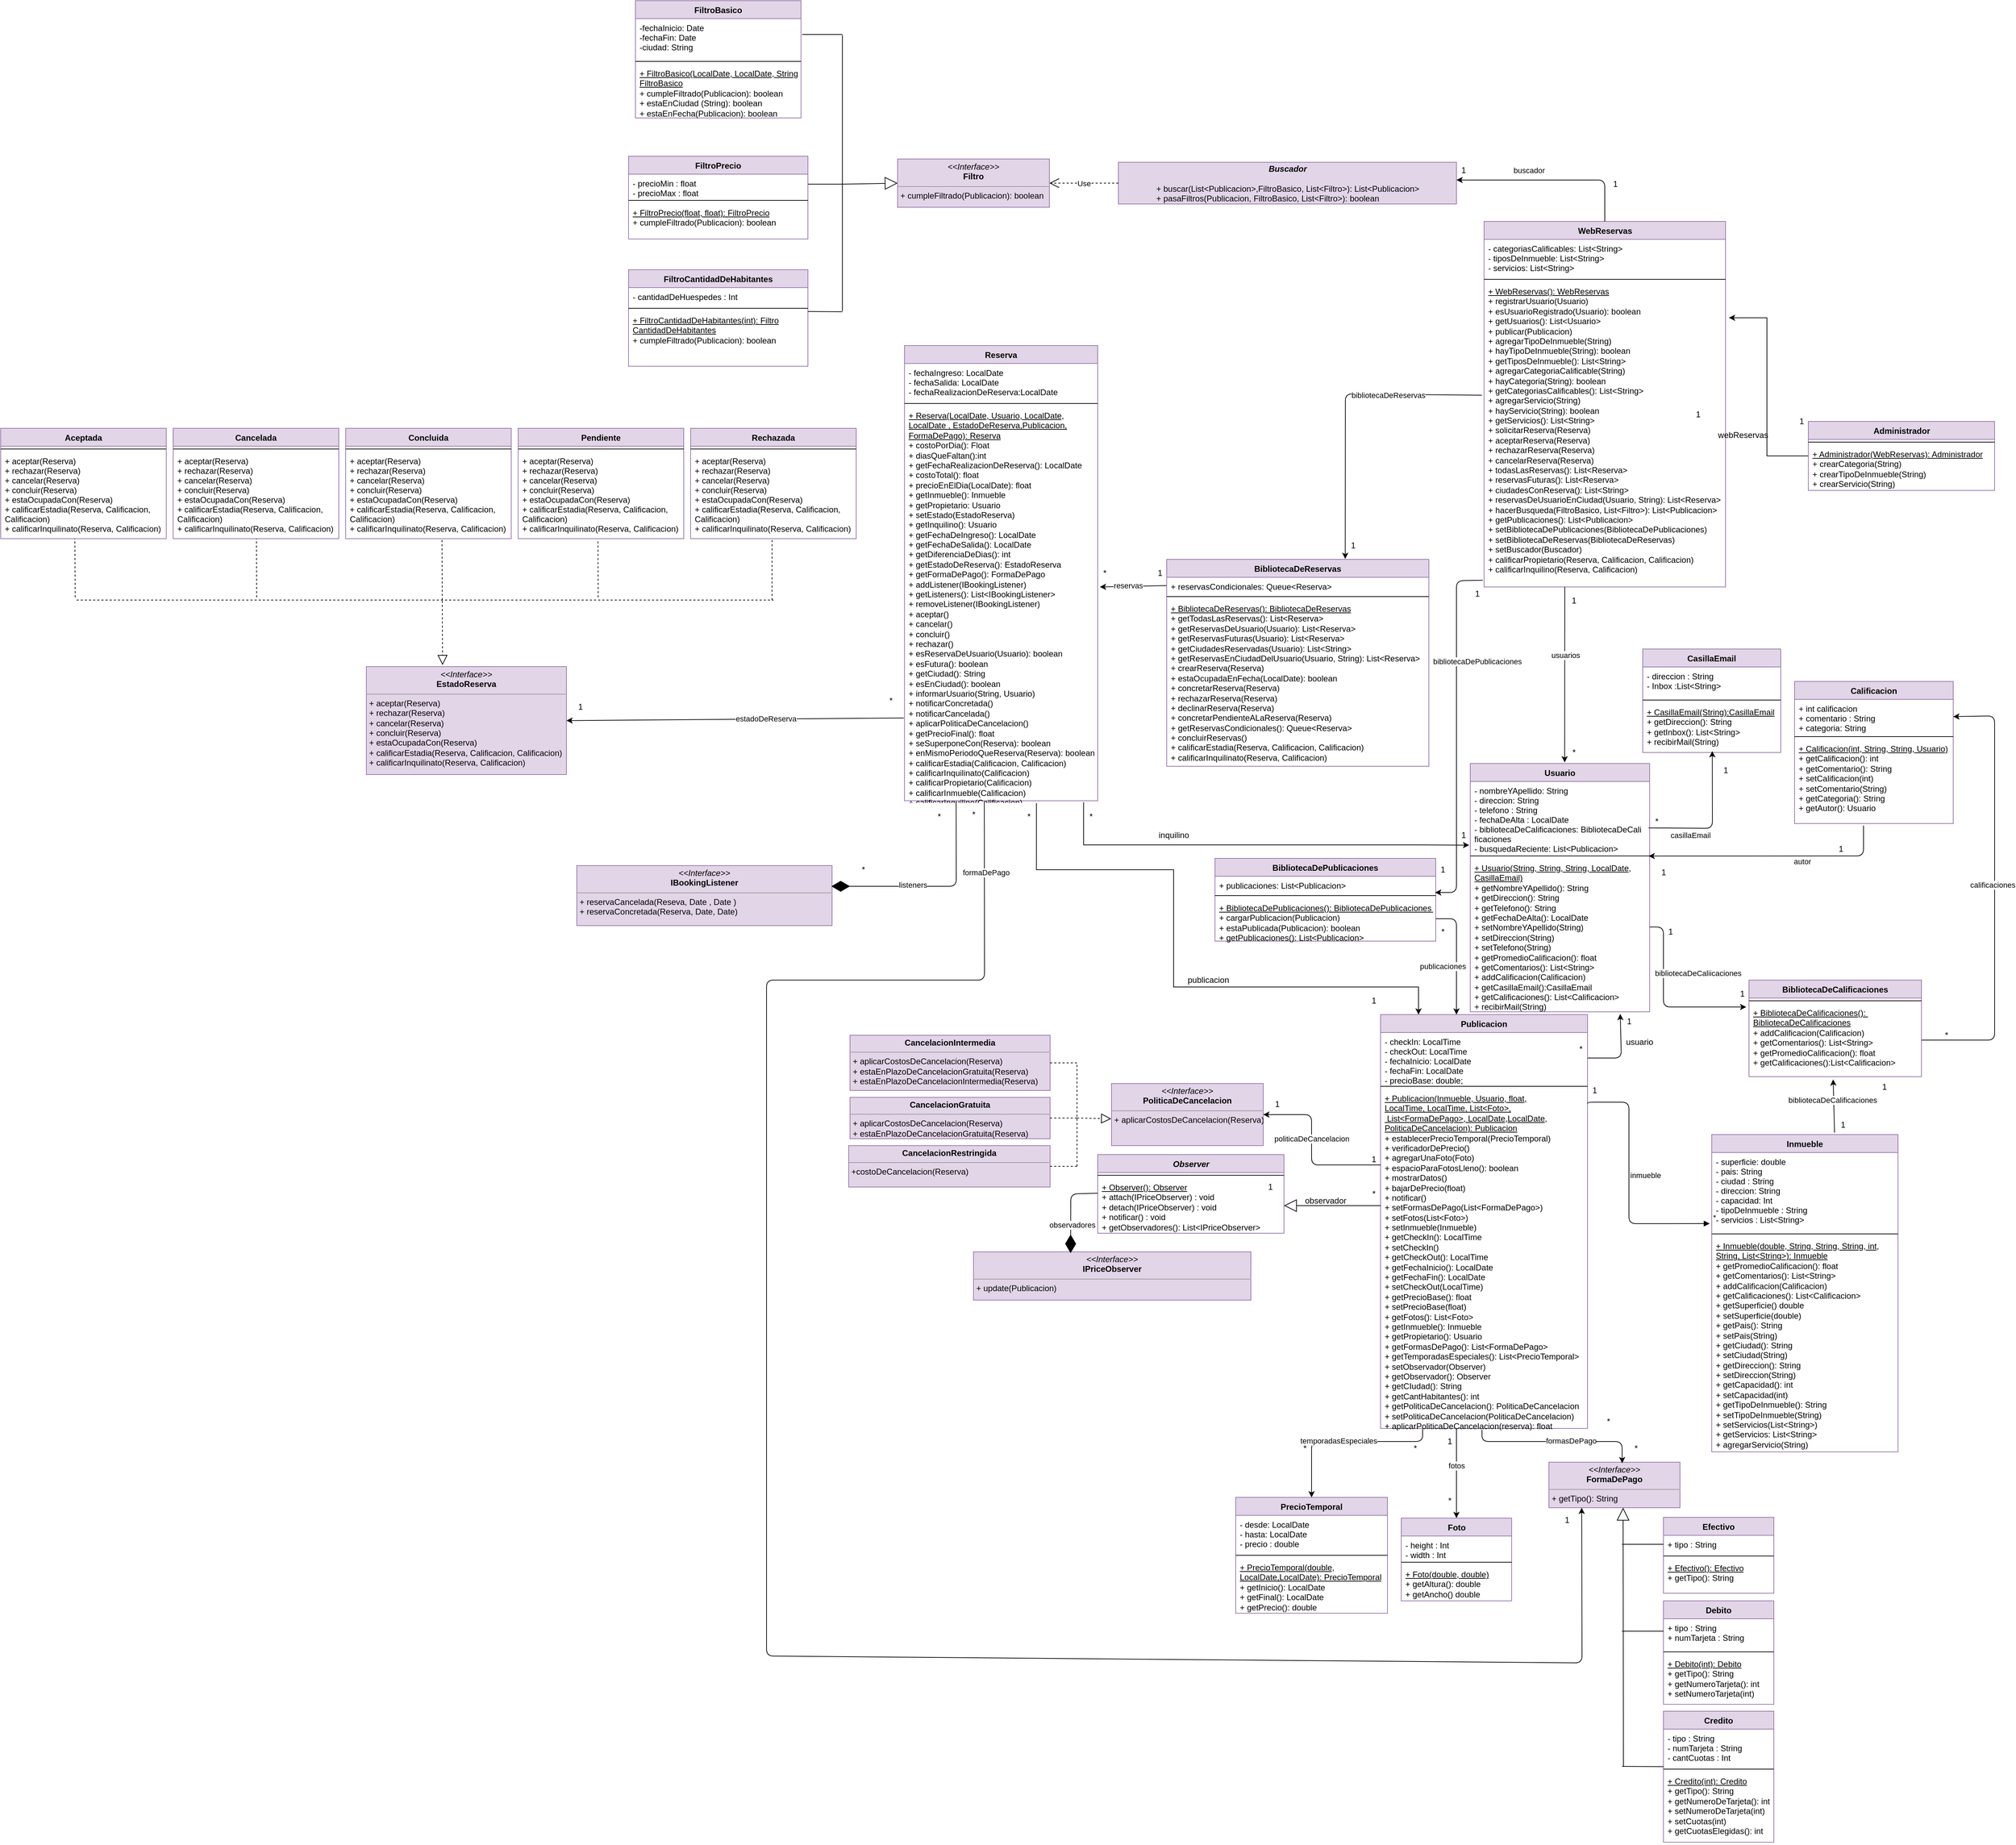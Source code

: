 <mxfile version="14.6.13" type="device"><diagram id="MO13L9uahLJAH5YqRYzS" name="Página-1"><mxGraphModel dx="4291" dy="2529" grid="1" gridSize="10" guides="1" tooltips="1" connect="1" arrows="1" fold="1" page="1" pageScale="1" pageWidth="827" pageHeight="1169" math="0" shadow="0"><root><mxCell id="0"/><mxCell id="1" parent="0"/><mxCell id="NDL3hyVNyxn80lNTKy8c-1" value="WebReservas" style="swimlane;fontStyle=1;align=center;verticalAlign=top;childLayout=stackLayout;horizontal=1;startSize=26;horizontalStack=0;resizeParent=1;resizeParentMax=0;resizeLast=0;collapsible=1;marginBottom=0;html=1;fillColor=#e1d5e7;strokeColor=#9673a6;" parent="1" vertex="1"><mxGeometry x="320" y="-360" width="350" height="530" as="geometry"/></mxCell><mxCell id="NDL3hyVNyxn80lNTKy8c-2" value="- categoriasCalificables: List&lt;String&gt;&#10;- tiposDeInmueble: List&lt;String&gt;&#10;- servicios: List&lt;String&gt;" style="text;strokeColor=none;fillColor=none;align=left;verticalAlign=top;spacingLeft=4;spacingRight=4;overflow=hidden;rotatable=0;points=[[0,0.5],[1,0.5]];portConstraint=eastwest;" parent="NDL3hyVNyxn80lNTKy8c-1" vertex="1"><mxGeometry y="26" width="350" height="54" as="geometry"/></mxCell><mxCell id="NDL3hyVNyxn80lNTKy8c-3" value="" style="line;strokeWidth=1;fillColor=none;align=left;verticalAlign=middle;spacingTop=-1;spacingLeft=3;spacingRight=3;rotatable=0;labelPosition=right;points=[];portConstraint=eastwest;" parent="NDL3hyVNyxn80lNTKy8c-1" vertex="1"><mxGeometry y="80" width="350" height="8" as="geometry"/></mxCell><mxCell id="NDL3hyVNyxn80lNTKy8c-4" value="&lt;u&gt;+ WebReservas(): WebReservas&lt;br&gt;&lt;/u&gt;+ registrarUsuario(Usuario)&lt;br&gt;+&amp;nbsp;esUsuarioRegistrado(Usuario): boolean&lt;br&gt;+ getUsuarios(): List&amp;lt;Usuario&amp;gt;&lt;br&gt;+ publicar(Publicacion)&lt;br&gt;+ agregarTipoDeInmueble(String)&lt;br&gt;+ hayTipoDeInmueble(String): boolean&lt;br&gt;+ getTiposDeInmueble(): List&amp;lt;String&amp;gt;&lt;br&gt;+&amp;nbsp;agregarCategoriaCalificable(String)&lt;br&gt;+&amp;nbsp;hayCategoria(String): boolean&lt;br&gt;+&amp;nbsp;getCategoriasCalificables(): List&amp;lt;String&amp;gt;&lt;br&gt;+&amp;nbsp;agregarServicio(String)&lt;br&gt;+ hayServicio(String): boolean&lt;br&gt;+&amp;nbsp;getServicios(): List&amp;lt;String&amp;gt;&lt;br&gt;+&amp;nbsp;solicitarReserva(Reserva)&lt;br&gt;+&amp;nbsp;aceptarReserva(Reserva)&lt;br&gt;+&amp;nbsp;rechazarReserva(Reserva)&lt;br&gt;+&amp;nbsp;cancelarReserva(Reserva)&lt;br&gt;+ todasLasReservas(): List&amp;lt;Reserva&amp;gt;&lt;br&gt;+&amp;nbsp;reservasFuturas(): List&amp;lt;Reserva&amp;gt;&lt;br&gt;+&amp;nbsp;ciudadesConReserva(): List&amp;lt;String&amp;gt;&lt;br&gt;+&amp;nbsp;reservasDeUsuarioEnCiudad(Usuario, String): List&amp;lt;Reserva&amp;gt;&lt;br&gt;+&amp;nbsp;hacerBusqueda(FiltroBasico, List&amp;lt;Filtro&amp;gt;):&amp;nbsp;List&amp;lt;Publicacion&amp;gt;&lt;br&gt;+&amp;nbsp;getPublicaciones(): List&amp;lt;Publicacion&amp;gt;&lt;br&gt;+&amp;nbsp;setBibliotecaDePublicaciones(BibliotecaDePublicaciones)&lt;br&gt;+ setBibliotecaDeReservas(BibliotecaDeReservas)&lt;br&gt;+ setBuscador(Buscador)&lt;br&gt;+&amp;nbsp;calificarPropietario(Reserva, Calificacion, Calificacion)&lt;br&gt;+&amp;nbsp;calificarInquilino(Reserva, Calificacion)" style="text;strokeColor=none;fillColor=none;align=left;verticalAlign=top;spacingLeft=4;spacingRight=4;overflow=hidden;rotatable=0;points=[[0,0.5],[1,0.5]];portConstraint=eastwest;html=1;" parent="NDL3hyVNyxn80lNTKy8c-1" vertex="1"><mxGeometry y="88" width="350" height="442" as="geometry"/></mxCell><mxCell id="NDL3hyVNyxn80lNTKy8c-10" value="BibliotecaDePublicaciones" style="swimlane;fontStyle=1;align=center;verticalAlign=top;childLayout=stackLayout;horizontal=1;startSize=26;horizontalStack=0;resizeParent=1;resizeParentMax=0;resizeLast=0;collapsible=1;marginBottom=0;fillColor=#e1d5e7;strokeColor=#9673a6;" parent="1" vertex="1"><mxGeometry x="-70" y="563.5" width="320" height="120" as="geometry"/></mxCell><mxCell id="NDL3hyVNyxn80lNTKy8c-11" value="+ publicaciones: List&lt;Publicacion&gt;" style="text;strokeColor=none;fillColor=none;align=left;verticalAlign=top;spacingLeft=4;spacingRight=4;overflow=hidden;rotatable=0;points=[[0,0.5],[1,0.5]];portConstraint=eastwest;" parent="NDL3hyVNyxn80lNTKy8c-10" vertex="1"><mxGeometry y="26" width="320" height="24" as="geometry"/></mxCell><mxCell id="NDL3hyVNyxn80lNTKy8c-12" value="" style="line;strokeWidth=1;fillColor=none;align=left;verticalAlign=middle;spacingTop=-1;spacingLeft=3;spacingRight=3;rotatable=0;labelPosition=right;points=[];portConstraint=eastwest;" parent="NDL3hyVNyxn80lNTKy8c-10" vertex="1"><mxGeometry y="50" width="320" height="8" as="geometry"/></mxCell><mxCell id="NDL3hyVNyxn80lNTKy8c-13" value="&lt;u&gt;+ BibliotecaDePublicaciones(): BibliotecaDePublicaciones&amp;nbsp;&lt;br&gt;&lt;/u&gt;+ cargarPublicacion(Publicacion)&lt;br&gt;+ estaPublicada(Publicacion): boolean&lt;br&gt;+ getPublicaciones(): List&amp;lt;Publicacion&amp;gt;" style="text;strokeColor=none;fillColor=none;align=left;verticalAlign=top;spacingLeft=4;spacingRight=4;overflow=hidden;rotatable=0;points=[[0,0.5],[1,0.5]];portConstraint=eastwest;html=1;" parent="NDL3hyVNyxn80lNTKy8c-10" vertex="1"><mxGeometry y="58" width="320" height="62" as="geometry"/></mxCell><mxCell id="NDL3hyVNyxn80lNTKy8c-15" value="Usuario" style="swimlane;fontStyle=1;align=center;verticalAlign=top;childLayout=stackLayout;horizontal=1;startSize=26;horizontalStack=0;resizeParent=1;resizeParentMax=0;resizeLast=0;collapsible=1;marginBottom=0;fillColor=#e1d5e7;strokeColor=#9673a6;" parent="1" vertex="1"><mxGeometry x="300" y="426" width="260" height="360" as="geometry"/></mxCell><mxCell id="NDL3hyVNyxn80lNTKy8c-16" value="- nombreYApellido: String&#10;- direccion: String &#10;- telefono : String&#10;- fechaDeAlta : LocalDate&#10;- bibliotecaDeCalificaciones: BibliotecaDeCali&#10;ficaciones&#10;- busquedaReciente: List&lt;Publicacion&gt;" style="text;strokeColor=none;fillColor=none;align=left;verticalAlign=top;spacingLeft=4;spacingRight=4;overflow=hidden;rotatable=0;points=[[0,0.5],[1,0.5]];portConstraint=eastwest;" parent="NDL3hyVNyxn80lNTKy8c-15" vertex="1"><mxGeometry y="26" width="260" height="104" as="geometry"/></mxCell><mxCell id="NDL3hyVNyxn80lNTKy8c-17" value="" style="line;strokeWidth=1;fillColor=none;align=left;verticalAlign=middle;spacingTop=-1;spacingLeft=3;spacingRight=3;rotatable=0;labelPosition=right;points=[];portConstraint=eastwest;" parent="NDL3hyVNyxn80lNTKy8c-15" vertex="1"><mxGeometry y="130" width="260" height="8" as="geometry"/></mxCell><mxCell id="NDL3hyVNyxn80lNTKy8c-18" value="&lt;u&gt;+ Usuario(String, String, String, LocalDate,&lt;br&gt;CasillaEmail)&lt;/u&gt;&lt;br&gt;+ getNombreYApellido(): String&lt;br&gt;+ getDireccion(): String&lt;br&gt;+ getTelefono(): String&lt;br&gt;+ getFechaDeAlta(): LocalDate&lt;br&gt;+ setNombreYApellido(String)&lt;br&gt;+ setDireccion(String)&lt;br&gt;+ setTelefono(String)&lt;br&gt;+ getPromedioCalificacion(): float&lt;br&gt;+ getComentarios(): List&amp;lt;String&amp;gt;&lt;br&gt;+&amp;nbsp;addCalificacion(Calificacion)&lt;br&gt;+ getCasillaEmail():CasillaEmail&lt;br&gt;+ getCalificaciones(): List&amp;lt;Calificacion&amp;gt;&lt;br&gt;+ recibirMail(String)" style="text;strokeColor=none;fillColor=none;align=left;verticalAlign=top;spacingLeft=4;spacingRight=4;overflow=hidden;rotatable=0;points=[[0,0.5],[1,0.5]];portConstraint=eastwest;html=1;" parent="NDL3hyVNyxn80lNTKy8c-15" vertex="1"><mxGeometry y="138" width="260" height="222" as="geometry"/></mxCell><mxCell id="NDL3hyVNyxn80lNTKy8c-36" value="Inmueble" style="swimlane;fontStyle=1;align=center;verticalAlign=top;childLayout=stackLayout;horizontal=1;startSize=26;horizontalStack=0;resizeParent=1;resizeParentMax=0;resizeLast=0;collapsible=1;marginBottom=0;fillColor=#e1d5e7;strokeColor=#9673a6;" parent="1" vertex="1"><mxGeometry x="650" y="964" width="270" height="460" as="geometry"/></mxCell><mxCell id="NDL3hyVNyxn80lNTKy8c-37" value="- superficie: double&#10;- pais: String &#10;- ciudad : String &#10;- direccion: String &#10;- capacidad: Int &#10;- tipoDeInmueble : String&#10;- servicios : List&lt;String&gt;&#10;" style="text;strokeColor=none;fillColor=none;align=left;verticalAlign=top;spacingLeft=4;spacingRight=4;overflow=hidden;rotatable=0;points=[[0,0.5],[1,0.5]];portConstraint=eastwest;" parent="NDL3hyVNyxn80lNTKy8c-36" vertex="1"><mxGeometry y="26" width="270" height="114" as="geometry"/></mxCell><mxCell id="NDL3hyVNyxn80lNTKy8c-38" value="" style="line;strokeWidth=1;fillColor=none;align=left;verticalAlign=middle;spacingTop=-1;spacingLeft=3;spacingRight=3;rotatable=0;labelPosition=right;points=[];portConstraint=eastwest;" parent="NDL3hyVNyxn80lNTKy8c-36" vertex="1"><mxGeometry y="140" width="270" height="8" as="geometry"/></mxCell><mxCell id="NDL3hyVNyxn80lNTKy8c-39" value="&lt;u&gt;+ Inmueble(double, String, String, String, int, &lt;/u&gt;&lt;br&gt;&lt;u&gt;String, List&amp;lt;String&amp;gt;): Inmueble&lt;/u&gt;&lt;br&gt;+ getPromedioCalificacion(): float&lt;br&gt;+ getComentarios(): List&amp;lt;String&amp;gt;&lt;br&gt;+ addCalificacion(Calificacion)&lt;br&gt;+ getCalificaciones(): List&amp;lt;Calificacion&amp;gt;&lt;br&gt;+ getSuperficie() double&lt;br&gt;+ setSuperficie(double)&lt;br&gt;+ getPais(): String&lt;br&gt;+ setPais(String)&lt;br&gt;+ getCiudad(): String&lt;br&gt;+ setCiudad(String)&lt;br&gt;+ getDireccion(): String&lt;br&gt;+ setDireccion(String)&lt;br&gt;+ getCapacidad(): int&lt;br&gt;+ setCapacidad(int)&lt;br&gt;+ getTipoDeInmueble(): String&lt;br&gt;+ setTipoDeInmueble(String)&lt;br&gt;+ setServicios(List&amp;lt;String&amp;gt;)&lt;br&gt;+ getServicios: List&amp;lt;String&amp;gt;&lt;br&gt;+ agregarServicio(String)" style="text;strokeColor=none;fillColor=none;align=left;verticalAlign=top;spacingLeft=4;spacingRight=4;overflow=hidden;rotatable=0;points=[[0,0.5],[1,0.5]];portConstraint=eastwest;html=1;" parent="NDL3hyVNyxn80lNTKy8c-36" vertex="1"><mxGeometry y="148" width="270" height="312" as="geometry"/></mxCell><mxCell id="NDL3hyVNyxn80lNTKy8c-57" value="" style="endArrow=classic;html=1;entryX=-0.158;entryY=1.217;entryDx=0;entryDy=0;entryPerimeter=0;" parent="1" target="1e8_6TvZUWfCF3USx0Qi-3" edge="1"><mxGeometry width="50" height="50" relative="1" as="geometry"><mxPoint x="437" y="170" as="sourcePoint"/><mxPoint x="434" y="426" as="targetPoint"/></mxGeometry></mxCell><mxCell id="NDL3hyVNyxn80lNTKy8c-258" value="usuarios" style="edgeLabel;html=1;align=center;verticalAlign=middle;resizable=0;points=[];" parent="NDL3hyVNyxn80lNTKy8c-57" vertex="1" connectable="0"><mxGeometry x="-0.221" y="1" relative="1" as="geometry"><mxPoint as="offset"/></mxGeometry></mxCell><mxCell id="NDL3hyVNyxn80lNTKy8c-62" value="Publicacion" style="swimlane;fontStyle=1;align=center;verticalAlign=top;childLayout=stackLayout;horizontal=1;startSize=26;horizontalStack=0;resizeParent=1;resizeParentMax=0;resizeLast=0;collapsible=1;marginBottom=0;labelBackgroundColor=none;fillColor=#e1d5e7;strokeColor=#9673a6;" parent="1" vertex="1"><mxGeometry x="170" y="790" width="300" height="600" as="geometry"/></mxCell><mxCell id="NDL3hyVNyxn80lNTKy8c-63" value="- checkIn: LocalTime&#10;- checkOut: LocalTime&#10;- fechaInicio: LocalDate&#10;- fechaFin: LocalDate&#10;- precioBase: double;" style="text;strokeColor=none;fillColor=none;align=left;verticalAlign=top;spacingLeft=4;spacingRight=4;overflow=hidden;rotatable=0;points=[[0,0.5],[1,0.5]];portConstraint=eastwest;" parent="NDL3hyVNyxn80lNTKy8c-62" vertex="1"><mxGeometry y="26" width="300" height="74" as="geometry"/></mxCell><mxCell id="NDL3hyVNyxn80lNTKy8c-64" value="" style="line;strokeWidth=1;fillColor=none;align=left;verticalAlign=middle;spacingTop=-1;spacingLeft=3;spacingRight=3;rotatable=0;labelPosition=right;points=[];portConstraint=eastwest;" parent="NDL3hyVNyxn80lNTKy8c-62" vertex="1"><mxGeometry y="100" width="300" height="8" as="geometry"/></mxCell><mxCell id="NDL3hyVNyxn80lNTKy8c-65" value="&lt;u&gt;+ Publicacion(Inmueble, Usuario, float, &lt;/u&gt;&lt;br&gt;&lt;u&gt;LocalTime, LocalTime, List&amp;lt;Foto&amp;gt;,&lt;/u&gt;&lt;br&gt;&lt;u&gt;&amp;nbsp;List&amp;lt;FormaDePago&amp;gt;, LocalDate,&lt;/u&gt;&lt;u&gt;LocalDate, &lt;br&gt;PoliticaDeCancelacion): Publicacion&lt;/u&gt;&lt;br&gt;+ establecerPrecioTemporal(PrecioTemporal)&lt;br&gt;+ verificadorDePrecio()&lt;br&gt;+ agregarUnaFoto(Foto)&lt;br&gt;+ espacioParaFotosLleno(): boolean&lt;br&gt;+ mostrarDatos()&lt;br&gt;+ bajarDePrecio(float)&lt;br&gt;+ notificar()&lt;br&gt;+ setFormasDePago(List&amp;lt;FormaDePago&amp;gt;)&lt;br&gt;+ setFotos(List&amp;lt;Foto&amp;gt;)&lt;br&gt;+ setInmueble(Inmueble)&lt;br&gt;+ getCheckIn(): LocalTime&lt;br&gt;+ setCheckIn()&lt;br&gt;+ getCheckOut(): LocalTime&lt;br&gt;+ getFechaInicio(): LocalDate&lt;br&gt;+ getFechaFin(): LocalDate&lt;br&gt;+ setCheckOut(LocalTime)&lt;br&gt;+ getPrecioBase(): float&lt;br&gt;+ setPrecioBase(float)&lt;br&gt;+ getFotos(): List&amp;lt;Foto&amp;gt;&lt;br&gt;+ getInmueble(): Inmueble&lt;br&gt;+ getPropietario(): Usuario&lt;br&gt;+ getFormasDePago(): List&amp;lt;FormaDePago&amp;gt;&lt;br&gt;+ getTemporadasEspeciales(): List&amp;lt;PrecioTemporal&amp;gt;&lt;br&gt;+ setObservador(Observer)&lt;br&gt;+ getObservador(): Observer&lt;br&gt;+ getCIudad(): String&lt;br&gt;+ getCantHabitantes(): int&lt;br&gt;+ getPoliticaDeCancelacion(): PoliticaDeCancelacion&lt;br&gt;+ setPoliticaDeCancelacion(PoliticaDeCancelacion)&lt;br&gt;+ aplicarPoliticaDeCancelacion(reserva): float" style="text;strokeColor=none;fillColor=none;align=left;verticalAlign=top;spacingLeft=4;spacingRight=4;overflow=hidden;rotatable=0;points=[[0,0.5],[1,0.5]];portConstraint=eastwest;html=1;" parent="NDL3hyVNyxn80lNTKy8c-62" vertex="1"><mxGeometry y="108" width="300" height="492" as="geometry"/></mxCell><mxCell id="NDL3hyVNyxn80lNTKy8c-87" value="BibliotecaDeCalificaciones" style="swimlane;fontStyle=1;align=center;verticalAlign=top;childLayout=stackLayout;horizontal=1;startSize=26;horizontalStack=0;resizeParent=1;resizeParentMax=0;resizeLast=0;collapsible=1;marginBottom=0;fillColor=#e1d5e7;strokeColor=#9673a6;" parent="1" vertex="1"><mxGeometry x="704" y="740" width="250" height="140" as="geometry"/></mxCell><mxCell id="NDL3hyVNyxn80lNTKy8c-89" value="" style="line;strokeWidth=1;fillColor=none;align=left;verticalAlign=middle;spacingTop=-1;spacingLeft=3;spacingRight=3;rotatable=0;labelPosition=right;points=[];portConstraint=eastwest;" parent="NDL3hyVNyxn80lNTKy8c-87" vertex="1"><mxGeometry y="26" width="250" height="8" as="geometry"/></mxCell><mxCell id="NDL3hyVNyxn80lNTKy8c-90" value="&lt;u&gt;+&amp;nbsp;BibliotecaDeCalificaciones():&amp;nbsp;&lt;br&gt;BibliotecaDeCalificaciones&lt;/u&gt;&lt;br&gt;+ addCalificacion(Calificacion)&lt;br&gt;+ getComentarios(): List&amp;lt;String&amp;gt;&lt;br&gt;+ getPromedioCalificacion(): float&lt;br&gt;+ getCalificaciones():List&amp;lt;Calificacion&amp;gt;" style="text;strokeColor=none;fillColor=none;align=left;verticalAlign=top;spacingLeft=4;spacingRight=4;overflow=hidden;rotatable=0;points=[[0,0.5],[1,0.5]];portConstraint=eastwest;html=1;" parent="NDL3hyVNyxn80lNTKy8c-87" vertex="1"><mxGeometry y="34" width="250" height="106" as="geometry"/></mxCell><mxCell id="NDL3hyVNyxn80lNTKy8c-93" value="Calificacion" style="swimlane;fontStyle=1;align=center;verticalAlign=top;childLayout=stackLayout;horizontal=1;startSize=26;horizontalStack=0;resizeParent=1;resizeParentMax=0;resizeLast=0;collapsible=1;marginBottom=0;fillColor=#e1d5e7;strokeColor=#9673a6;" parent="1" vertex="1"><mxGeometry x="770" y="307" width="230" height="206" as="geometry"/></mxCell><mxCell id="NDL3hyVNyxn80lNTKy8c-94" value="+ int calificacion&#10;+ comentario : String&#10;+ categoria: String" style="text;strokeColor=none;fillColor=none;align=left;verticalAlign=top;spacingLeft=4;spacingRight=4;overflow=hidden;rotatable=0;points=[[0,0.5],[1,0.5]];portConstraint=eastwest;" parent="NDL3hyVNyxn80lNTKy8c-93" vertex="1"><mxGeometry y="26" width="230" height="50" as="geometry"/></mxCell><mxCell id="NDL3hyVNyxn80lNTKy8c-95" value="" style="line;strokeWidth=1;fillColor=none;align=left;verticalAlign=middle;spacingTop=-1;spacingLeft=3;spacingRight=3;rotatable=0;labelPosition=right;points=[];portConstraint=eastwest;" parent="NDL3hyVNyxn80lNTKy8c-93" vertex="1"><mxGeometry y="76" width="230" height="8" as="geometry"/></mxCell><mxCell id="NDL3hyVNyxn80lNTKy8c-96" value="&lt;u&gt;+ Calificacion(int, String, String, Usuario)&lt;/u&gt;&lt;br&gt;+ getCalificacion(): int&lt;br&gt;+ getComentario(): String&lt;br&gt;+ setCalificacion(int)&lt;br&gt;+ setComentario(String)&lt;br&gt;+ getCategoria(): String&lt;br&gt;+ getAutor(): Usuario" style="text;strokeColor=none;fillColor=none;align=left;verticalAlign=top;spacingLeft=4;spacingRight=4;overflow=hidden;rotatable=0;points=[[0,0.5],[1,0.5]];portConstraint=eastwest;html=1;" parent="NDL3hyVNyxn80lNTKy8c-93" vertex="1"><mxGeometry y="84" width="230" height="122" as="geometry"/></mxCell><mxCell id="NDL3hyVNyxn80lNTKy8c-109" value="" style="endArrow=classic;html=1;entryX=0.994;entryY=0.521;entryDx=0;entryDy=0;entryPerimeter=0;" parent="1" target="NDL3hyVNyxn80lNTKy8c-17" edge="1"><mxGeometry width="50" height="50" relative="1" as="geometry"><mxPoint x="870" y="516" as="sourcePoint"/><mxPoint x="699" y="420" as="targetPoint"/><Array as="points"><mxPoint x="870" y="560"/></Array></mxGeometry></mxCell><mxCell id="NDL3hyVNyxn80lNTKy8c-286" value="autor" style="edgeLabel;html=1;align=center;verticalAlign=middle;resizable=0;points=[];" parent="NDL3hyVNyxn80lNTKy8c-109" vertex="1" connectable="0"><mxGeometry x="-0.245" relative="1" as="geometry"><mxPoint x="0.4" y="7.87" as="offset"/></mxGeometry></mxCell><mxCell id="NDL3hyVNyxn80lNTKy8c-110" value="" style="endArrow=classic;html=1;" parent="1" edge="1"><mxGeometry width="50" height="50" relative="1" as="geometry"><mxPoint x="560" y="663" as="sourcePoint"/><mxPoint x="700" y="779" as="targetPoint"/><Array as="points"><mxPoint x="580" y="663"/><mxPoint x="580" y="779"/><mxPoint x="640" y="779"/></Array></mxGeometry></mxCell><mxCell id="NDL3hyVNyxn80lNTKy8c-256" value="bibliotecaDeCaliicaciones" style="edgeLabel;html=1;align=center;verticalAlign=middle;resizable=0;points=[];" parent="NDL3hyVNyxn80lNTKy8c-110" vertex="1" connectable="0"><mxGeometry x="0.49" y="1" relative="1" as="geometry"><mxPoint x="-5" y="-48" as="offset"/></mxGeometry></mxCell><mxCell id="NDL3hyVNyxn80lNTKy8c-111" value="" style="endArrow=classic;html=1;exitX=-0.1;exitY=1.05;exitDx=0;exitDy=0;exitPerimeter=0;entryX=0.488;entryY=1.038;entryDx=0;entryDy=0;entryPerimeter=0;" parent="1" source="NDL3hyVNyxn80lNTKy8c-285" target="NDL3hyVNyxn80lNTKy8c-90" edge="1"><mxGeometry width="50" height="50" relative="1" as="geometry"><mxPoint x="829" y="960" as="sourcePoint"/><mxPoint x="670" y="760" as="targetPoint"/></mxGeometry></mxCell><mxCell id="NDL3hyVNyxn80lNTKy8c-284" value="bibliotecaDeCalificaciones" style="edgeLabel;html=1;align=center;verticalAlign=middle;resizable=0;points=[];" parent="NDL3hyVNyxn80lNTKy8c-111" vertex="1" connectable="0"><mxGeometry x="0.218" y="2" relative="1" as="geometry"><mxPoint as="offset"/></mxGeometry></mxCell><mxCell id="NDL3hyVNyxn80lNTKy8c-117" value="Foto" style="swimlane;fontStyle=1;align=center;verticalAlign=top;childLayout=stackLayout;horizontal=1;startSize=26;horizontalStack=0;resizeParent=1;resizeParentMax=0;resizeLast=0;collapsible=1;marginBottom=0;html=1;fillColor=#e1d5e7;strokeColor=#9673a6;" parent="1" vertex="1"><mxGeometry x="200" y="1520" width="160" height="120" as="geometry"/></mxCell><mxCell id="NDL3hyVNyxn80lNTKy8c-118" value="- height : Int &#10;- width : Int" style="text;strokeColor=none;fillColor=none;align=left;verticalAlign=top;spacingLeft=4;spacingRight=4;overflow=hidden;rotatable=0;points=[[0,0.5],[1,0.5]];portConstraint=eastwest;" parent="NDL3hyVNyxn80lNTKy8c-117" vertex="1"><mxGeometry y="26" width="160" height="34" as="geometry"/></mxCell><mxCell id="NDL3hyVNyxn80lNTKy8c-119" value="" style="line;strokeWidth=1;fillColor=none;align=left;verticalAlign=middle;spacingTop=-1;spacingLeft=3;spacingRight=3;rotatable=0;labelPosition=right;points=[];portConstraint=eastwest;" parent="NDL3hyVNyxn80lNTKy8c-117" vertex="1"><mxGeometry y="60" width="160" height="8" as="geometry"/></mxCell><mxCell id="NDL3hyVNyxn80lNTKy8c-120" value="&lt;u&gt;+ Foto(double, double)&lt;/u&gt;&lt;br&gt;+ getAltura(): double&lt;br&gt;+ getAncho() double" style="text;strokeColor=none;fillColor=none;align=left;verticalAlign=top;spacingLeft=4;spacingRight=4;overflow=hidden;rotatable=0;points=[[0,0.5],[1,0.5]];portConstraint=eastwest;html=1;" parent="NDL3hyVNyxn80lNTKy8c-117" vertex="1"><mxGeometry y="68" width="160" height="52" as="geometry"/></mxCell><mxCell id="NDL3hyVNyxn80lNTKy8c-121" value="" style="endArrow=classic;html=1;entryX=0.5;entryY=0;entryDx=0;entryDy=0;" parent="1" target="NDL3hyVNyxn80lNTKy8c-117" edge="1"><mxGeometry width="50" height="50" relative="1" as="geometry"><mxPoint x="280" y="1390" as="sourcePoint"/><mxPoint x="470" y="1199" as="targetPoint"/></mxGeometry></mxCell><mxCell id="NDL3hyVNyxn80lNTKy8c-278" value="fotos" style="edgeLabel;html=1;align=center;verticalAlign=middle;resizable=0;points=[];" parent="NDL3hyVNyxn80lNTKy8c-121" vertex="1" connectable="0"><mxGeometry x="-0.167" y="-3" relative="1" as="geometry"><mxPoint x="3" as="offset"/></mxGeometry></mxCell><mxCell id="NDL3hyVNyxn80lNTKy8c-122" value="&lt;p style=&quot;margin: 0px ; margin-top: 4px ; text-align: center&quot;&gt;&lt;i&gt;&amp;lt;&amp;lt;Interface&amp;gt;&amp;gt;&lt;/i&gt;&lt;br&gt;&lt;b&gt;FormaDePago&lt;/b&gt;&lt;/p&gt;&lt;hr size=&quot;1&quot;&gt;&lt;p style=&quot;margin: 0px ; margin-left: 4px&quot;&gt;&lt;span&gt;+ getTipo(): String&lt;/span&gt;&lt;br&gt;&lt;/p&gt;" style="verticalAlign=top;align=left;overflow=fill;fontSize=12;fontFamily=Helvetica;html=1;strokeColor=#9673a6;fillColor=#e1d5e7;" parent="1" vertex="1"><mxGeometry x="414" y="1439" width="190" height="66" as="geometry"/></mxCell><mxCell id="NDL3hyVNyxn80lNTKy8c-123" value="" style="endArrow=classic;html=1;entryX=0.559;entryY=0.022;entryDx=0;entryDy=0;entryPerimeter=0;" parent="1" target="NDL3hyVNyxn80lNTKy8c-122" edge="1"><mxGeometry width="50" height="50" relative="1" as="geometry"><mxPoint x="317" y="1392" as="sourcePoint"/><mxPoint x="470" y="1189" as="targetPoint"/><Array as="points"><mxPoint x="317" y="1409"/><mxPoint x="520" y="1409"/></Array></mxGeometry></mxCell><mxCell id="NDL3hyVNyxn80lNTKy8c-280" value="formasDePago" style="edgeLabel;html=1;align=center;verticalAlign=middle;resizable=0;points=[];" parent="NDL3hyVNyxn80lNTKy8c-123" vertex="1" connectable="0"><mxGeometry x="-0.189" y="1" relative="1" as="geometry"><mxPoint x="44.16" as="offset"/></mxGeometry></mxCell><mxCell id="NDL3hyVNyxn80lNTKy8c-133" value="Debito" style="swimlane;fontStyle=1;align=center;verticalAlign=top;childLayout=stackLayout;horizontal=1;startSize=26;horizontalStack=0;resizeParent=1;resizeParentMax=0;resizeLast=0;collapsible=1;marginBottom=0;fillColor=#e1d5e7;strokeColor=#9673a6;" parent="1" vertex="1"><mxGeometry x="580" y="1640" width="160" height="150" as="geometry"/></mxCell><mxCell id="NDL3hyVNyxn80lNTKy8c-134" value="+ tipo : String&#10;+ numTarjeta : String" style="text;strokeColor=none;fillColor=none;align=left;verticalAlign=top;spacingLeft=4;spacingRight=4;overflow=hidden;rotatable=0;points=[[0,0.5],[1,0.5]];portConstraint=eastwest;" parent="NDL3hyVNyxn80lNTKy8c-133" vertex="1"><mxGeometry y="26" width="160" height="44" as="geometry"/></mxCell><mxCell id="NDL3hyVNyxn80lNTKy8c-135" value="" style="line;strokeWidth=1;fillColor=none;align=left;verticalAlign=middle;spacingTop=-1;spacingLeft=3;spacingRight=3;rotatable=0;labelPosition=right;points=[];portConstraint=eastwest;" parent="NDL3hyVNyxn80lNTKy8c-133" vertex="1"><mxGeometry y="70" width="160" height="8" as="geometry"/></mxCell><mxCell id="NDL3hyVNyxn80lNTKy8c-136" value="&lt;u&gt;+ Debito(int): Debito&lt;br&gt;&lt;/u&gt;+ getTipo(): String&lt;br&gt;+ getNumeroTarjeta(): int&lt;br&gt;+ setNumeroTarjeta(int)" style="text;strokeColor=none;fillColor=none;align=left;verticalAlign=top;spacingLeft=4;spacingRight=4;overflow=hidden;rotatable=0;points=[[0,0.5],[1,0.5]];portConstraint=eastwest;html=1;" parent="NDL3hyVNyxn80lNTKy8c-133" vertex="1"><mxGeometry y="78" width="160" height="72" as="geometry"/></mxCell><mxCell id="NDL3hyVNyxn80lNTKy8c-137" value="Credito" style="swimlane;fontStyle=1;align=center;verticalAlign=top;childLayout=stackLayout;horizontal=1;startSize=26;horizontalStack=0;resizeParent=1;resizeParentMax=0;resizeLast=0;collapsible=1;marginBottom=0;fillColor=#e1d5e7;strokeColor=#9673a6;" parent="1" vertex="1"><mxGeometry x="580" y="1800" width="160" height="190" as="geometry"/></mxCell><mxCell id="NDL3hyVNyxn80lNTKy8c-138" value="- tipo : String&#10;- numTarjeta : String&#10;- cantCuotas : Int" style="text;strokeColor=none;fillColor=none;align=left;verticalAlign=top;spacingLeft=4;spacingRight=4;overflow=hidden;rotatable=0;points=[[0,0.5],[1,0.5]];portConstraint=eastwest;" parent="NDL3hyVNyxn80lNTKy8c-137" vertex="1"><mxGeometry y="26" width="160" height="54" as="geometry"/></mxCell><mxCell id="NDL3hyVNyxn80lNTKy8c-139" value="" style="line;strokeWidth=1;fillColor=none;align=left;verticalAlign=middle;spacingTop=-1;spacingLeft=3;spacingRight=3;rotatable=0;labelPosition=right;points=[];portConstraint=eastwest;" parent="NDL3hyVNyxn80lNTKy8c-137" vertex="1"><mxGeometry y="80" width="160" height="8" as="geometry"/></mxCell><mxCell id="NDL3hyVNyxn80lNTKy8c-140" value="&lt;u&gt;+ Credito(int): Credito&lt;br&gt;&lt;/u&gt;+ getTipo(): String&lt;br&gt;+ getNumeroDeTarjeta(): int&lt;br&gt;+ setNumeroDeTarjeta(int)&lt;br&gt;+ setCuotas(int)&lt;br&gt;+ getCuotasElegidas(): int" style="text;strokeColor=none;fillColor=none;align=left;verticalAlign=top;spacingLeft=4;spacingRight=4;overflow=hidden;rotatable=0;points=[[0,0.5],[1,0.5]];portConstraint=eastwest;fontStyle=0;html=1;" parent="NDL3hyVNyxn80lNTKy8c-137" vertex="1"><mxGeometry y="88" width="160" height="102" as="geometry"/></mxCell><mxCell id="NDL3hyVNyxn80lNTKy8c-141" value="Efectivo" style="swimlane;fontStyle=1;align=center;verticalAlign=top;childLayout=stackLayout;horizontal=1;startSize=26;horizontalStack=0;resizeParent=1;resizeParentMax=0;resizeLast=0;collapsible=1;marginBottom=0;fillColor=#e1d5e7;strokeColor=#9673a6;" parent="1" vertex="1"><mxGeometry x="580" y="1519" width="160" height="110" as="geometry"/></mxCell><mxCell id="NDL3hyVNyxn80lNTKy8c-142" value="+ tipo : String" style="text;strokeColor=none;fillColor=none;align=left;verticalAlign=top;spacingLeft=4;spacingRight=4;overflow=hidden;rotatable=0;points=[[0,0.5],[1,0.5]];portConstraint=eastwest;" parent="NDL3hyVNyxn80lNTKy8c-141" vertex="1"><mxGeometry y="26" width="160" height="26" as="geometry"/></mxCell><mxCell id="NDL3hyVNyxn80lNTKy8c-143" value="" style="line;strokeWidth=1;fillColor=none;align=left;verticalAlign=middle;spacingTop=-1;spacingLeft=3;spacingRight=3;rotatable=0;labelPosition=right;points=[];portConstraint=eastwest;" parent="NDL3hyVNyxn80lNTKy8c-141" vertex="1"><mxGeometry y="52" width="160" height="8" as="geometry"/></mxCell><mxCell id="NDL3hyVNyxn80lNTKy8c-144" value="&lt;u&gt;+ Efectivo(): Efectivo&lt;br&gt;&lt;/u&gt;+ getTipo(): String" style="text;strokeColor=none;fillColor=none;align=left;verticalAlign=top;spacingLeft=4;spacingRight=4;overflow=hidden;rotatable=0;points=[[0,0.5],[1,0.5]];portConstraint=eastwest;html=1;" parent="NDL3hyVNyxn80lNTKy8c-141" vertex="1"><mxGeometry y="60" width="160" height="50" as="geometry"/></mxCell><mxCell id="NDL3hyVNyxn80lNTKy8c-147" value="" style="endArrow=block;endSize=16;endFill=0;html=1;entryX=0.25;entryY=1;entryDx=0;entryDy=0;" parent="1" edge="1"><mxGeometry width="160" relative="1" as="geometry"><mxPoint x="522" y="1880" as="sourcePoint"/><mxPoint x="521.5" y="1505.0" as="targetPoint"/></mxGeometry></mxCell><mxCell id="NDL3hyVNyxn80lNTKy8c-149" value="" style="endArrow=none;html=1;exitX=0.002;exitY=1.006;exitDx=0;exitDy=0;exitPerimeter=0;" parent="1" source="NDL3hyVNyxn80lNTKy8c-138" edge="1"><mxGeometry width="50" height="50" relative="1" as="geometry"><mxPoint x="840" y="1189" as="sourcePoint"/><mxPoint x="520" y="1880" as="targetPoint"/></mxGeometry></mxCell><mxCell id="NDL3hyVNyxn80lNTKy8c-150" value="" style="endArrow=none;html=1;exitX=0;exitY=0.409;exitDx=0;exitDy=0;exitPerimeter=0;" parent="1" source="NDL3hyVNyxn80lNTKy8c-134" edge="1"><mxGeometry width="50" height="50" relative="1" as="geometry"><mxPoint x="590.32" y="1819.324" as="sourcePoint"/><mxPoint x="520" y="1684" as="targetPoint"/></mxGeometry></mxCell><mxCell id="NDL3hyVNyxn80lNTKy8c-151" value="" style="endArrow=none;html=1;exitX=0;exitY=0.5;exitDx=0;exitDy=0;" parent="1" source="NDL3hyVNyxn80lNTKy8c-142" edge="1"><mxGeometry width="50" height="50" relative="1" as="geometry"><mxPoint x="590" y="1668.996" as="sourcePoint"/><mxPoint x="520" y="1558" as="targetPoint"/></mxGeometry></mxCell><mxCell id="NDL3hyVNyxn80lNTKy8c-152" value="PrecioTemporal" style="swimlane;fontStyle=1;align=center;verticalAlign=top;childLayout=stackLayout;horizontal=1;startSize=26;horizontalStack=0;resizeParent=1;resizeParentMax=0;resizeLast=0;collapsible=1;marginBottom=0;fillColor=#e1d5e7;strokeColor=#9673a6;" parent="1" vertex="1"><mxGeometry x="-40" y="1490" width="220" height="168" as="geometry"/></mxCell><mxCell id="NDL3hyVNyxn80lNTKy8c-153" value="- desde: LocalDate&#10;- hasta: LocalDate&#10;- precio : double&#10;" style="text;strokeColor=none;fillColor=none;align=left;verticalAlign=top;spacingLeft=4;spacingRight=4;overflow=hidden;rotatable=0;points=[[0,0.5],[1,0.5]];portConstraint=eastwest;" parent="NDL3hyVNyxn80lNTKy8c-152" vertex="1"><mxGeometry y="26" width="220" height="54" as="geometry"/></mxCell><mxCell id="NDL3hyVNyxn80lNTKy8c-154" value="" style="line;strokeWidth=1;fillColor=none;align=left;verticalAlign=middle;spacingTop=-1;spacingLeft=3;spacingRight=3;rotatable=0;labelPosition=right;points=[];portConstraint=eastwest;" parent="NDL3hyVNyxn80lNTKy8c-152" vertex="1"><mxGeometry y="80" width="220" height="8" as="geometry"/></mxCell><mxCell id="NDL3hyVNyxn80lNTKy8c-155" value="&lt;u&gt;+ PrecioTemporal(double,&lt;br&gt;LocalDate,LocalDate): PrecioTemporal&lt;/u&gt;&lt;br&gt;+ getInicio(): LocalDate&lt;br&gt;+ getFinal(): LocalDate&lt;br&gt;+ getPrecio(): double" style="text;strokeColor=none;fillColor=none;align=left;verticalAlign=top;spacingLeft=4;spacingRight=4;overflow=hidden;rotatable=0;points=[[0,0.5],[1,0.5]];portConstraint=eastwest;html=1;" parent="NDL3hyVNyxn80lNTKy8c-152" vertex="1"><mxGeometry y="88" width="220" height="80" as="geometry"/></mxCell><mxCell id="NDL3hyVNyxn80lNTKy8c-156" value="" style="endArrow=classic;html=1;entryX=0.5;entryY=0;entryDx=0;entryDy=0;startArrow=none;exitX=0.203;exitY=1.002;exitDx=0;exitDy=0;exitPerimeter=0;" parent="1" target="NDL3hyVNyxn80lNTKy8c-152" edge="1" source="NDL3hyVNyxn80lNTKy8c-65"><mxGeometry width="50" height="50" relative="1" as="geometry"><mxPoint x="231" y="1391" as="sourcePoint"/><mxPoint x="50" y="1319" as="targetPoint"/><Array as="points"><mxPoint x="231" y="1409"/><mxPoint x="70" y="1409"/></Array></mxGeometry></mxCell><mxCell id="NDL3hyVNyxn80lNTKy8c-276" value="temporadasEspeciales" style="edgeLabel;html=1;align=center;verticalAlign=middle;resizable=0;points=[];" parent="NDL3hyVNyxn80lNTKy8c-156" vertex="1" connectable="0"><mxGeometry x="0.326" y="-1" relative="1" as="geometry"><mxPoint x="32.49" as="offset"/></mxGeometry></mxCell><mxCell id="NDL3hyVNyxn80lNTKy8c-160" value="Observer" style="swimlane;fontStyle=3;align=center;verticalAlign=top;childLayout=stackLayout;horizontal=1;startSize=26;horizontalStack=0;resizeParent=1;resizeParentMax=0;resizeLast=0;collapsible=1;marginBottom=0;strokeColor=#9673a6;html=1;fillColor=#e1d5e7;" parent="1" vertex="1"><mxGeometry x="-240" y="993" width="270" height="114" as="geometry"/></mxCell><mxCell id="NDL3hyVNyxn80lNTKy8c-161" value="" style="line;strokeWidth=1;fillColor=none;align=left;verticalAlign=middle;spacingTop=-1;spacingLeft=3;spacingRight=3;rotatable=0;labelPosition=right;points=[];portConstraint=eastwest;" parent="NDL3hyVNyxn80lNTKy8c-160" vertex="1"><mxGeometry y="26" width="270" height="8" as="geometry"/></mxCell><mxCell id="NDL3hyVNyxn80lNTKy8c-162" value="&lt;u&gt;+ Observer(): Observer&lt;br&gt;&lt;/u&gt;+ attach(IPriceObserver) : void&lt;br&gt;+ detach(IPriceObserver) : void&lt;br&gt;+ notificar() : void&lt;br&gt;+ getObservadores(): List&amp;lt;IPriceObserver&amp;gt;" style="text;strokeColor=none;fillColor=none;align=left;verticalAlign=top;spacingLeft=4;spacingRight=4;overflow=hidden;rotatable=0;points=[[0,0.5],[1,0.5]];portConstraint=eastwest;html=1;" parent="NDL3hyVNyxn80lNTKy8c-160" vertex="1"><mxGeometry y="34" width="270" height="80" as="geometry"/></mxCell><mxCell id="NDL3hyVNyxn80lNTKy8c-163" value="&lt;p style=&quot;margin: 0px ; margin-top: 4px ; text-align: center&quot;&gt;&lt;i&gt;&amp;lt;&amp;lt;Interface&amp;gt;&amp;gt;&lt;/i&gt;&lt;br&gt;&lt;b&gt;IPriceObserver&lt;/b&gt;&lt;/p&gt;&lt;hr size=&quot;1&quot;&gt;&lt;p style=&quot;margin: 0px ; margin-left: 4px&quot;&gt;&lt;/p&gt;&lt;p style=&quot;margin: 0px ; margin-left: 4px&quot;&gt;+ update(Publicacion)&lt;/p&gt;" style="verticalAlign=top;align=left;overflow=fill;fontSize=12;fontFamily=Helvetica;html=1;fillColor=#e1d5e7;strokeColor=#9673a6;" parent="1" vertex="1"><mxGeometry x="-420" y="1134" width="402" height="70" as="geometry"/></mxCell><mxCell id="NDL3hyVNyxn80lNTKy8c-166" value="" style="endArrow=block;endSize=16;endFill=0;html=1;entryX=1;entryY=0.5;entryDx=0;entryDy=0;" parent="1" target="NDL3hyVNyxn80lNTKy8c-162" edge="1"><mxGeometry width="160" relative="1" as="geometry"><mxPoint x="170" y="1067" as="sourcePoint"/><mxPoint x="531.5" y="1276.0" as="targetPoint"/></mxGeometry></mxCell><mxCell id="NDL3hyVNyxn80lNTKy8c-169" value="" style="endArrow=diamondThin;endFill=1;endSize=24;html=1;entryX=0.35;entryY=0.026;entryDx=0;entryDy=0;exitX=0;exitY=0.275;exitDx=0;exitDy=0;exitPerimeter=0;entryPerimeter=0;" parent="1" source="NDL3hyVNyxn80lNTKy8c-162" target="NDL3hyVNyxn80lNTKy8c-163" edge="1"><mxGeometry width="160" relative="1" as="geometry"><mxPoint x="-140" y="982" as="sourcePoint"/><mxPoint x="-265" y="1078.5" as="targetPoint"/><Array as="points"><mxPoint x="-279" y="1050"/></Array></mxGeometry></mxCell><mxCell id="NDL3hyVNyxn80lNTKy8c-275" value="observadores" style="edgeLabel;html=1;align=center;verticalAlign=middle;resizable=0;points=[];" parent="NDL3hyVNyxn80lNTKy8c-169" vertex="1" connectable="0"><mxGeometry x="0.338" y="2" relative="1" as="geometry"><mxPoint as="offset"/></mxGeometry></mxCell><mxCell id="NDL3hyVNyxn80lNTKy8c-171" value="&lt;p style=&quot;margin: 0px ; margin-top: 4px ; text-align: center&quot;&gt;&lt;i&gt;&amp;lt;&amp;lt;Interface&amp;gt;&amp;gt;&lt;/i&gt;&lt;br&gt;&lt;b&gt;PoliticaDeCancelacion&lt;/b&gt;&lt;/p&gt;&lt;hr size=&quot;1&quot;&gt;&lt;p style=&quot;margin: 0px ; margin-left: 4px&quot;&gt;&lt;span&gt;+ aplicarCostosDeCancelacion(&lt;/span&gt;Reserva&lt;span&gt;)&lt;/span&gt;&lt;br&gt;&lt;/p&gt;&lt;p style=&quot;margin: 0px ; margin-left: 4px&quot;&gt;&lt;br&gt;&lt;/p&gt;" style="verticalAlign=top;align=left;overflow=fill;fontSize=12;fontFamily=Helvetica;html=1;fillColor=#e1d5e7;strokeColor=#9673a6;" parent="1" vertex="1"><mxGeometry x="-220" y="890" width="220" height="90" as="geometry"/></mxCell><mxCell id="NDL3hyVNyxn80lNTKy8c-172" value="&lt;p style=&quot;margin: 0px ; margin-top: 4px ; text-align: center&quot;&gt;&lt;b&gt;CancelacionGratuita&lt;/b&gt;&lt;/p&gt;&lt;hr size=&quot;1&quot;&gt;&lt;p style=&quot;margin: 0px ; margin-left: 4px&quot;&gt;&lt;/p&gt;&lt;p style=&quot;margin: 0px 0px 0px 4px&quot;&gt;+ aplicarCostosDeCancelacion(Reserva)&lt;br&gt;&lt;/p&gt;&lt;p style=&quot;margin: 0px 0px 0px 4px&quot;&gt;+ estaEnPlazoDeCancelacionGratuita(Reserva)&lt;/p&gt;" style="verticalAlign=top;align=left;overflow=fill;fontSize=12;fontFamily=Helvetica;html=1;fillColor=#e1d5e7;strokeColor=#9673a6;" parent="1" vertex="1"><mxGeometry x="-599" y="910" width="290" height="60" as="geometry"/></mxCell><mxCell id="NDL3hyVNyxn80lNTKy8c-173" value="&lt;p style=&quot;margin: 0px ; margin-top: 4px ; text-align: center&quot;&gt;&lt;b&gt;CancelacionRestringida&lt;/b&gt;&lt;/p&gt;&lt;hr size=&quot;1&quot;&gt;&lt;p style=&quot;margin: 0px ; margin-left: 4px&quot;&gt;&lt;/p&gt;&lt;p style=&quot;margin: 0px 0px 0px 4px&quot;&gt;+costoDeCancelacion(Reserva)&lt;br&gt;&lt;/p&gt;&lt;p style=&quot;margin: 0px 0px 0px 4px&quot;&gt;&lt;br&gt;&lt;/p&gt;" style="verticalAlign=top;align=left;overflow=fill;fontSize=12;fontFamily=Helvetica;html=1;fillColor=#e1d5e7;strokeColor=#9673a6;" parent="1" vertex="1"><mxGeometry x="-601" y="980" width="292" height="60" as="geometry"/></mxCell><mxCell id="NDL3hyVNyxn80lNTKy8c-174" value="&lt;p style=&quot;margin: 0px ; margin-top: 4px ; text-align: center&quot;&gt;&lt;b&gt;CancelacionIntermedia&lt;/b&gt;&lt;/p&gt;&lt;hr size=&quot;1&quot;&gt;&lt;p style=&quot;margin: 0px ; margin-left: 4px&quot;&gt;&lt;/p&gt;&lt;p style=&quot;margin: 0px 0px 0px 4px&quot;&gt;+ aplicarCostosDeCancelacion(Reserva)&lt;br&gt;&lt;/p&gt;&lt;p style=&quot;margin: 0px 0px 0px 4px&quot;&gt;+ estaEnPlazoDeCancelacionGratuita(Reserva)&lt;br&gt;&lt;/p&gt;&lt;p style=&quot;margin: 0px 0px 0px 4px&quot;&gt;+ estaEnPlazoDeCancelacionIntermedia(Reserva)&lt;br&gt;&lt;/p&gt;" style="verticalAlign=top;align=left;overflow=fill;fontSize=12;fontFamily=Helvetica;html=1;strokeColor=#9673a6;fillColor=#e1d5e7;" parent="1" vertex="1"><mxGeometry x="-599" y="820" width="290" height="80" as="geometry"/></mxCell><mxCell id="NDL3hyVNyxn80lNTKy8c-178" value="" style="endArrow=block;dashed=1;endFill=0;endSize=12;html=1;entryX=-0.002;entryY=0.567;entryDx=0;entryDy=0;entryPerimeter=0;" parent="1" target="NDL3hyVNyxn80lNTKy8c-171" edge="1"><mxGeometry width="160" relative="1" as="geometry"><mxPoint x="-270" y="940" as="sourcePoint"/><mxPoint x="-100" y="840" as="targetPoint"/></mxGeometry></mxCell><mxCell id="NDL3hyVNyxn80lNTKy8c-180" value="" style="endArrow=none;dashed=1;html=1;exitX=1;exitY=0.5;exitDx=0;exitDy=0;" parent="1" source="NDL3hyVNyxn80lNTKy8c-174" edge="1"><mxGeometry width="50" height="50" relative="1" as="geometry"><mxPoint x="-220" y="860" as="sourcePoint"/><mxPoint x="-270" y="860" as="targetPoint"/></mxGeometry></mxCell><mxCell id="NDL3hyVNyxn80lNTKy8c-181" value="" style="endArrow=none;dashed=1;html=1;" parent="1" edge="1"><mxGeometry width="50" height="50" relative="1" as="geometry"><mxPoint x="-270" y="1010" as="sourcePoint"/><mxPoint x="-270" y="860" as="targetPoint"/></mxGeometry></mxCell><mxCell id="NDL3hyVNyxn80lNTKy8c-182" value="" style="endArrow=none;dashed=1;html=1;exitX=1;exitY=0.5;exitDx=0;exitDy=0;" parent="1" source="NDL3hyVNyxn80lNTKy8c-173" edge="1"><mxGeometry width="50" height="50" relative="1" as="geometry"><mxPoint x="-299" y="880" as="sourcePoint"/><mxPoint x="-270" y="1010" as="targetPoint"/></mxGeometry></mxCell><mxCell id="NDL3hyVNyxn80lNTKy8c-183" value="" style="endArrow=none;dashed=1;html=1;exitX=1;exitY=0.5;exitDx=0;exitDy=0;" parent="1" source="NDL3hyVNyxn80lNTKy8c-172" edge="1"><mxGeometry width="50" height="50" relative="1" as="geometry"><mxPoint x="-299" y="880" as="sourcePoint"/><mxPoint x="-270" y="940" as="targetPoint"/></mxGeometry></mxCell><mxCell id="NDL3hyVNyxn80lNTKy8c-184" value="CasillaEmail" style="swimlane;fontStyle=1;align=center;verticalAlign=top;childLayout=stackLayout;horizontal=1;startSize=26;horizontalStack=0;resizeParent=1;resizeParentMax=0;resizeLast=0;collapsible=1;marginBottom=0;fillColor=#e1d5e7;strokeColor=#9673a6;" parent="1" vertex="1"><mxGeometry x="550" y="260" width="200" height="150" as="geometry"/></mxCell><mxCell id="NDL3hyVNyxn80lNTKy8c-185" value="- direccion : String&#10;- Inbox :List&lt;String&gt;" style="text;strokeColor=none;fillColor=none;align=left;verticalAlign=top;spacingLeft=4;spacingRight=4;overflow=hidden;rotatable=0;points=[[0,0.5],[1,0.5]];portConstraint=eastwest;" parent="NDL3hyVNyxn80lNTKy8c-184" vertex="1"><mxGeometry y="26" width="200" height="44" as="geometry"/></mxCell><mxCell id="NDL3hyVNyxn80lNTKy8c-186" value="" style="line;strokeWidth=1;fillColor=none;align=left;verticalAlign=middle;spacingTop=-1;spacingLeft=3;spacingRight=3;rotatable=0;labelPosition=right;points=[];portConstraint=eastwest;" parent="NDL3hyVNyxn80lNTKy8c-184" vertex="1"><mxGeometry y="70" width="200" height="8" as="geometry"/></mxCell><mxCell id="NDL3hyVNyxn80lNTKy8c-187" value="&lt;u&gt;+ CasillaEmail(String):CasillaEmail&lt;/u&gt;&lt;br&gt;+ getDireccion(): String&lt;br&gt;+ getInbox(): List&amp;lt;String&amp;gt;&lt;br&gt;+ recibirMail(String)" style="text;strokeColor=none;fillColor=none;align=left;verticalAlign=top;spacingLeft=4;spacingRight=4;overflow=hidden;rotatable=0;points=[[0,0.5],[1,0.5]];portConstraint=eastwest;html=1;" parent="NDL3hyVNyxn80lNTKy8c-184" vertex="1"><mxGeometry y="78" width="200" height="72" as="geometry"/></mxCell><mxCell id="NDL3hyVNyxn80lNTKy8c-188" value="" style="endArrow=classic;html=1;entryX=0.504;entryY=0.973;entryDx=0;entryDy=0;entryPerimeter=0;exitX=-0.075;exitY=0.967;exitDx=0;exitDy=0;exitPerimeter=0;" parent="1" source="NDL3hyVNyxn80lNTKy8c-254" target="NDL3hyVNyxn80lNTKy8c-187" edge="1"><mxGeometry width="50" height="50" relative="1" as="geometry"><mxPoint x="558" y="520" as="sourcePoint"/><mxPoint x="800" y="460" as="targetPoint"/><Array as="points"><mxPoint x="651" y="520"/></Array></mxGeometry></mxCell><mxCell id="NDL3hyVNyxn80lNTKy8c-253" value="casillaEmail" style="edgeLabel;html=1;align=center;verticalAlign=middle;resizable=0;points=[];" parent="NDL3hyVNyxn80lNTKy8c-188" vertex="1" connectable="0"><mxGeometry x="-0.568" y="1" relative="1" as="geometry"><mxPoint x="16" y="11" as="offset"/></mxGeometry></mxCell><mxCell id="NDL3hyVNyxn80lNTKy8c-189" value="Reserva" style="swimlane;fontStyle=1;align=center;verticalAlign=top;childLayout=stackLayout;horizontal=1;startSize=26;horizontalStack=0;resizeParent=1;resizeParentMax=0;resizeLast=0;collapsible=1;marginBottom=0;fillColor=#e1d5e7;strokeColor=#9673a6;" parent="1" vertex="1"><mxGeometry x="-520" y="-180" width="280" height="660" as="geometry"/></mxCell><mxCell id="NDL3hyVNyxn80lNTKy8c-190" value="- fechaIngreso: LocalDate&#10;- fechaSalida: LocalDate&#10;- fechaRealizacionDeReserva:LocalDate" style="text;strokeColor=none;fillColor=none;align=left;verticalAlign=top;spacingLeft=4;spacingRight=4;overflow=hidden;rotatable=0;points=[[0,0.5],[1,0.5]];portConstraint=eastwest;" parent="NDL3hyVNyxn80lNTKy8c-189" vertex="1"><mxGeometry y="26" width="280" height="54" as="geometry"/></mxCell><mxCell id="NDL3hyVNyxn80lNTKy8c-191" value="" style="line;strokeWidth=1;fillColor=none;align=left;verticalAlign=middle;spacingTop=-1;spacingLeft=3;spacingRight=3;rotatable=0;labelPosition=right;points=[];portConstraint=eastwest;" parent="NDL3hyVNyxn80lNTKy8c-189" vertex="1"><mxGeometry y="80" width="280" height="8" as="geometry"/></mxCell><mxCell id="NDL3hyVNyxn80lNTKy8c-192" value="&lt;u&gt;+ Reserva(LocalDate, Usuario, LocalDate, &lt;br&gt;LocalDate , EstadoDeReserva,Publicacion, &lt;br&gt;FormaDePago): Reserva&lt;/u&gt;&lt;br&gt;+ costoPorDia(): Float&lt;br&gt;+ diasQueFaltan():int&lt;br&gt;+ getFechaRealizacionDeReserva(): LocalDate&lt;br&gt;+ costoTotal(): float&lt;br&gt;+ precioEnElDia(LocalDate): float&lt;br&gt;+ getInmueble(): Inmueble&lt;br&gt;+ getPropietario: Usuario&lt;br&gt;+ setEstado(EstadoReserva)&lt;br&gt;+ getInquilino(): Usuario&lt;br&gt;+ getFechaDeIngreso(): LocalDate&lt;br&gt;+ getFechaDeSalida(): LocalDate&lt;br&gt;+ getDiferenciaDeDias(): int&lt;br&gt;+ getEstadoDeReserva(): EstadoReserva&lt;br&gt;+ getFormaDePago(): FormaDePago&lt;br&gt;+ addListener(IBookingListener)&lt;br&gt;+ getListeners(): List&amp;lt;IBookingListener&amp;gt;&lt;br&gt;+ removeListener(IBookingListener)&lt;br&gt;+ aceptar()&lt;br&gt;+ cancelar()&lt;br&gt;+ concluir()&lt;br&gt;+ rechazar()&lt;br&gt;+ esReservaDeUsuario(Usuario): boolean&lt;br&gt;+ esFutura(): boolean&lt;br&gt;+ getCiudad(): String&lt;br&gt;+ esEnCiudad(): boolean&lt;br&gt;+ informarUsuario(String, Usuario)&lt;br&gt;+ notificarConcretada()&lt;br&gt;+ notificarCancelada()&lt;br&gt;+ aplicarPoliticaDeCancelacion()&lt;br&gt;+ getPrecioFinal(): float&lt;br&gt;+ seSuperponeCon(Reserva): boolean&lt;br&gt;+&amp;nbsp;enMismoPeriodoQueReserva(Reserva): boolean&lt;br&gt;+&amp;nbsp;calificarEstadia(Calificacion, Calificacion)&lt;br&gt;+&amp;nbsp;calificarInquilinato(Calificacion)&lt;br&gt;+&amp;nbsp;calificarPropietario(Calificacion)&lt;br&gt;+ calificarInmueble(Calificacion)&lt;br&gt;+ calificarInquilino(Calificacion)" style="text;strokeColor=none;fillColor=none;align=left;verticalAlign=top;spacingLeft=4;spacingRight=4;overflow=hidden;rotatable=0;points=[[0,0.5],[1,0.5]];portConstraint=eastwest;html=1;" parent="NDL3hyVNyxn80lNTKy8c-189" vertex="1"><mxGeometry y="88" width="280" height="572" as="geometry"/></mxCell><mxCell id="NDL3hyVNyxn80lNTKy8c-193" value="" style="endArrow=classic;html=1;" parent="1" edge="1"><mxGeometry width="50" height="50" relative="1" as="geometry"><mxPoint x="250" y="651" as="sourcePoint"/><mxPoint x="280" y="790" as="targetPoint"/><Array as="points"><mxPoint x="280" y="651"/></Array></mxGeometry></mxCell><mxCell id="NDL3hyVNyxn80lNTKy8c-290" value="publicaciones" style="edgeLabel;html=1;align=center;verticalAlign=middle;resizable=0;points=[];" parent="NDL3hyVNyxn80lNTKy8c-193" vertex="1" connectable="0"><mxGeometry x="-0.016" y="-1" relative="1" as="geometry"><mxPoint x="-19" y="16" as="offset"/></mxGeometry></mxCell><mxCell id="NDL3hyVNyxn80lNTKy8c-194" value="" style="endArrow=classic;html=1;exitX=-0.009;exitY=0.371;exitDx=0;exitDy=0;entryX=0.681;entryY=-0.002;entryDx=0;entryDy=0;entryPerimeter=0;exitPerimeter=0;" parent="1" source="NDL3hyVNyxn80lNTKy8c-4" target="ZtI4d_cUcXRto5_50J3l-12" edge="1"><mxGeometry width="50" height="50" relative="1" as="geometry"><mxPoint x="280" y="210" as="sourcePoint"/><mxPoint x="119" y="100" as="targetPoint"/><Array as="points"><mxPoint x="119" y="-110"/></Array></mxGeometry></mxCell><mxCell id="NDL3hyVNyxn80lNTKy8c-264" value="bibliotecaDeReservas" style="edgeLabel;html=1;align=center;verticalAlign=middle;resizable=0;points=[];" parent="NDL3hyVNyxn80lNTKy8c-194" vertex="1" connectable="0"><mxGeometry x="-0.377" y="1" relative="1" as="geometry"><mxPoint as="offset"/></mxGeometry></mxCell><mxCell id="NDL3hyVNyxn80lNTKy8c-196" value="" style="endArrow=classic;html=1;exitX=0;exitY=0.5;exitDx=0;exitDy=0;entryX=1.011;entryY=0.458;entryDx=0;entryDy=0;entryPerimeter=0;" parent="1" source="ZtI4d_cUcXRto5_50J3l-13" target="NDL3hyVNyxn80lNTKy8c-192" edge="1"><mxGeometry width="50" height="50" relative="1" as="geometry"><mxPoint x="-92" y="374" as="sourcePoint"/><mxPoint x="-240" y="374" as="targetPoint"/></mxGeometry></mxCell><mxCell id="NDL3hyVNyxn80lNTKy8c-269" value="reservas" style="edgeLabel;html=1;align=center;verticalAlign=middle;resizable=0;points=[];" parent="NDL3hyVNyxn80lNTKy8c-196" vertex="1" connectable="0"><mxGeometry x="0.253" y="1" relative="1" as="geometry"><mxPoint x="4" y="-2" as="offset"/></mxGeometry></mxCell><mxCell id="NDL3hyVNyxn80lNTKy8c-205" value="Pendiente" style="swimlane;fontStyle=1;align=center;verticalAlign=top;childLayout=stackLayout;horizontal=1;startSize=26;horizontalStack=0;resizeParent=1;resizeParentMax=0;resizeLast=0;collapsible=1;marginBottom=0;fillColor=#e1d5e7;strokeColor=#9673a6;" parent="1" vertex="1"><mxGeometry x="-1080" y="-60" width="240" height="160" as="geometry"/></mxCell><mxCell id="NDL3hyVNyxn80lNTKy8c-207" value="" style="line;strokeWidth=1;fillColor=none;align=left;verticalAlign=middle;spacingTop=-1;spacingLeft=3;spacingRight=3;rotatable=0;labelPosition=right;points=[];portConstraint=eastwest;" parent="NDL3hyVNyxn80lNTKy8c-205" vertex="1"><mxGeometry y="26" width="240" height="8" as="geometry"/></mxCell><mxCell id="NDL3hyVNyxn80lNTKy8c-208" value="+ aceptar(Reserva)&#10;+ rechazar(Reserva)&#10;+ cancelar(Reserva)&#10;+ concluir(Reserva)&#10;+ estaOcupadaCon(Reserva)&#10;+ calificarEstadia(Reserva, Calificacion,&#10;Calificacion)&#10;+ calificarInquilinato(Reserva, Calificacion)" style="text;strokeColor=none;fillColor=none;align=left;verticalAlign=top;spacingLeft=4;spacingRight=4;overflow=hidden;rotatable=0;points=[[0,0.5],[1,0.5]];portConstraint=eastwest;" parent="NDL3hyVNyxn80lNTKy8c-205" vertex="1"><mxGeometry y="34" width="240" height="126" as="geometry"/></mxCell><mxCell id="NDL3hyVNyxn80lNTKy8c-209" value="Rechazada" style="swimlane;fontStyle=1;align=center;verticalAlign=top;childLayout=stackLayout;horizontal=1;startSize=26;horizontalStack=0;resizeParent=1;resizeParentMax=0;resizeLast=0;collapsible=1;marginBottom=0;fillColor=#e1d5e7;strokeColor=#9673a6;" parent="1" vertex="1"><mxGeometry x="-830" y="-60" width="240" height="160" as="geometry"/></mxCell><mxCell id="NDL3hyVNyxn80lNTKy8c-211" value="" style="line;strokeWidth=1;fillColor=none;align=left;verticalAlign=middle;spacingTop=-1;spacingLeft=3;spacingRight=3;rotatable=0;labelPosition=right;points=[];portConstraint=eastwest;" parent="NDL3hyVNyxn80lNTKy8c-209" vertex="1"><mxGeometry y="26" width="240" height="8" as="geometry"/></mxCell><mxCell id="NDL3hyVNyxn80lNTKy8c-212" value="+ aceptar(Reserva)&#10;+ rechazar(Reserva)&#10;+ cancelar(Reserva)&#10;+ concluir(Reserva)&#10;+ estaOcupadaCon(Reserva)&#10;+ calificarEstadia(Reserva, Calificacion, &#10;Calificacion)&#10;+ calificarInquilinato(Reserva, Calificacion)" style="text;strokeColor=none;fillColor=none;align=left;verticalAlign=top;spacingLeft=4;spacingRight=4;overflow=hidden;rotatable=0;points=[[0,0.5],[1,0.5]];portConstraint=eastwest;" parent="NDL3hyVNyxn80lNTKy8c-209" vertex="1"><mxGeometry y="34" width="240" height="126" as="geometry"/></mxCell><mxCell id="NDL3hyVNyxn80lNTKy8c-213" value="Concluida" style="swimlane;fontStyle=1;align=center;verticalAlign=top;childLayout=stackLayout;horizontal=1;startSize=26;horizontalStack=0;resizeParent=1;resizeParentMax=0;resizeLast=0;collapsible=1;marginBottom=0;fillColor=#e1d5e7;strokeColor=#9673a6;" parent="1" vertex="1"><mxGeometry x="-1330" y="-60" width="240" height="160" as="geometry"/></mxCell><mxCell id="NDL3hyVNyxn80lNTKy8c-215" value="" style="line;strokeWidth=1;fillColor=none;align=left;verticalAlign=middle;spacingTop=-1;spacingLeft=3;spacingRight=3;rotatable=0;labelPosition=right;points=[];portConstraint=eastwest;" parent="NDL3hyVNyxn80lNTKy8c-213" vertex="1"><mxGeometry y="26" width="240" height="8" as="geometry"/></mxCell><mxCell id="NDL3hyVNyxn80lNTKy8c-216" value="+ aceptar(Reserva)&#10;+ rechazar(Reserva)&#10;+ cancelar(Reserva)&#10;+ concluir(Reserva)&#10;+ estaOcupadaCon(Reserva)&#10;+ calificarEstadia(Reserva, Calificacion,&#10;Calificacion)&#10;+ calificarInquilinato(Reserva, Calificacion)" style="text;strokeColor=none;fillColor=none;align=left;verticalAlign=top;spacingLeft=4;spacingRight=4;overflow=hidden;rotatable=0;points=[[0,0.5],[1,0.5]];portConstraint=eastwest;" parent="NDL3hyVNyxn80lNTKy8c-213" vertex="1"><mxGeometry y="34" width="240" height="126" as="geometry"/></mxCell><mxCell id="NDL3hyVNyxn80lNTKy8c-217" value="Cancelada" style="swimlane;fontStyle=1;align=center;verticalAlign=top;childLayout=stackLayout;horizontal=1;startSize=26;horizontalStack=0;resizeParent=1;resizeParentMax=0;resizeLast=0;collapsible=1;marginBottom=0;fillColor=#e1d5e7;strokeColor=#9673a6;" parent="1" vertex="1"><mxGeometry x="-1580" y="-60" width="240" height="160" as="geometry"/></mxCell><mxCell id="NDL3hyVNyxn80lNTKy8c-219" value="" style="line;strokeWidth=1;fillColor=none;align=left;verticalAlign=middle;spacingTop=-1;spacingLeft=3;spacingRight=3;rotatable=0;labelPosition=right;points=[];portConstraint=eastwest;" parent="NDL3hyVNyxn80lNTKy8c-217" vertex="1"><mxGeometry y="26" width="240" height="8" as="geometry"/></mxCell><mxCell id="NDL3hyVNyxn80lNTKy8c-220" value="+ aceptar(Reserva)&#10;+ rechazar(Reserva)&#10;+ cancelar(Reserva)&#10;+ concluir(Reserva)&#10;+ estaOcupadaCon(Reserva)&#10;+ calificarEstadia(Reserva, Calificacion,&#10;Calificacion)&#10;+ calificarInquilinato(Reserva, Calificacion)" style="text;strokeColor=none;fillColor=none;align=left;verticalAlign=top;spacingLeft=4;spacingRight=4;overflow=hidden;rotatable=0;points=[[0,0.5],[1,0.5]];portConstraint=eastwest;" parent="NDL3hyVNyxn80lNTKy8c-217" vertex="1"><mxGeometry y="34" width="240" height="126" as="geometry"/></mxCell><mxCell id="NDL3hyVNyxn80lNTKy8c-221" value="Aceptada" style="swimlane;fontStyle=1;align=center;verticalAlign=top;childLayout=stackLayout;horizontal=1;startSize=26;horizontalStack=0;resizeParent=1;resizeParentMax=0;resizeLast=0;collapsible=1;marginBottom=0;fillColor=#e1d5e7;strokeColor=#9673a6;" parent="1" vertex="1"><mxGeometry x="-1830" y="-60" width="240" height="160" as="geometry"/></mxCell><mxCell id="NDL3hyVNyxn80lNTKy8c-223" value="" style="line;strokeWidth=1;fillColor=none;align=left;verticalAlign=middle;spacingTop=-1;spacingLeft=3;spacingRight=3;rotatable=0;labelPosition=right;points=[];portConstraint=eastwest;" parent="NDL3hyVNyxn80lNTKy8c-221" vertex="1"><mxGeometry y="26" width="240" height="8" as="geometry"/></mxCell><mxCell id="NDL3hyVNyxn80lNTKy8c-224" value="+ aceptar(Reserva)&#10;+ rechazar(Reserva)&#10;+ cancelar(Reserva)&#10;+ concluir(Reserva)&#10;+ estaOcupadaCon(Reserva)&#10;+ calificarEstadia(Reserva, Calificacion,&#10;Calificacion)&#10;+ calificarInquilinato(Reserva, Calificacion)" style="text;strokeColor=none;fillColor=none;align=left;verticalAlign=top;spacingLeft=4;spacingRight=4;overflow=hidden;rotatable=0;points=[[0,0.5],[1,0.5]];portConstraint=eastwest;" parent="NDL3hyVNyxn80lNTKy8c-221" vertex="1"><mxGeometry y="34" width="240" height="126" as="geometry"/></mxCell><mxCell id="NDL3hyVNyxn80lNTKy8c-225" value="" style="endArrow=block;dashed=1;endFill=0;endSize=12;html=1;entryX=0.381;entryY=-0.015;entryDx=0;entryDy=0;entryPerimeter=0;" parent="1" edge="1" target="ZtI4d_cUcXRto5_50J3l-10"><mxGeometry width="160" relative="1" as="geometry"><mxPoint x="-1190" y="190" as="sourcePoint"/><mxPoint x="-1200" y="285" as="targetPoint"/></mxGeometry></mxCell><mxCell id="NDL3hyVNyxn80lNTKy8c-227" value="" style="endArrow=none;dashed=1;html=1;" parent="1" edge="1"><mxGeometry width="50" height="50" relative="1" as="geometry"><mxPoint x="-1720" y="189" as="sourcePoint"/><mxPoint x="-710" y="189" as="targetPoint"/></mxGeometry></mxCell><mxCell id="NDL3hyVNyxn80lNTKy8c-228" value="" style="endArrow=none;dashed=1;html=1;entryX=0.448;entryY=1.003;entryDx=0;entryDy=0;entryPerimeter=0;" parent="1" target="NDL3hyVNyxn80lNTKy8c-224" edge="1"><mxGeometry width="50" height="50" relative="1" as="geometry"><mxPoint x="-1722" y="185" as="sourcePoint"/><mxPoint x="-1102" y="89" as="targetPoint"/></mxGeometry></mxCell><mxCell id="NDL3hyVNyxn80lNTKy8c-229" value="" style="endArrow=none;dashed=1;html=1;entryX=0.503;entryY=1.001;entryDx=0;entryDy=0;entryPerimeter=0;" parent="1" target="NDL3hyVNyxn80lNTKy8c-220" edge="1"><mxGeometry width="50" height="50" relative="1" as="geometry"><mxPoint x="-1459" y="185" as="sourcePoint"/><mxPoint x="-1410" y="135" as="targetPoint"/></mxGeometry></mxCell><mxCell id="NDL3hyVNyxn80lNTKy8c-230" value="" style="endArrow=none;dashed=1;html=1;entryX=0.582;entryY=0.992;entryDx=0;entryDy=0;entryPerimeter=0;" parent="1" target="NDL3hyVNyxn80lNTKy8c-216" edge="1"><mxGeometry width="50" height="50" relative="1" as="geometry"><mxPoint x="-1190" y="189" as="sourcePoint"/><mxPoint x="-1500.16" y="153.158" as="targetPoint"/></mxGeometry></mxCell><mxCell id="NDL3hyVNyxn80lNTKy8c-231" value="" style="endArrow=none;dashed=1;html=1;entryX=0.482;entryY=1.008;entryDx=0;entryDy=0;entryPerimeter=0;" parent="1" edge="1" target="NDL3hyVNyxn80lNTKy8c-208"><mxGeometry width="50" height="50" relative="1" as="geometry"><mxPoint x="-964" y="185" as="sourcePoint"/><mxPoint x="-1001" y="131" as="targetPoint"/></mxGeometry></mxCell><mxCell id="NDL3hyVNyxn80lNTKy8c-232" value="" style="endArrow=none;dashed=1;html=1;entryX=0.492;entryY=0.995;entryDx=0;entryDy=0;entryPerimeter=0;" parent="1" target="NDL3hyVNyxn80lNTKy8c-212" edge="1"><mxGeometry width="50" height="50" relative="1" as="geometry"><mxPoint x="-712" y="189" as="sourcePoint"/><mxPoint x="-823" y="139" as="targetPoint"/></mxGeometry></mxCell><mxCell id="NDL3hyVNyxn80lNTKy8c-234" value="" style="endArrow=classic;html=1;entryX=1;entryY=0.5;entryDx=0;entryDy=0;" parent="1" edge="1" target="ZtI4d_cUcXRto5_50J3l-10"><mxGeometry width="50" height="50" relative="1" as="geometry"><mxPoint x="-521" y="360" as="sourcePoint"/><mxPoint x="-860" y="376.5" as="targetPoint"/></mxGeometry></mxCell><mxCell id="NDL3hyVNyxn80lNTKy8c-273" value="estadoDeReserva" style="edgeLabel;html=1;align=center;verticalAlign=middle;resizable=0;points=[];" parent="NDL3hyVNyxn80lNTKy8c-234" vertex="1" connectable="0"><mxGeometry x="-0.179" y="2" relative="1" as="geometry"><mxPoint y="-3" as="offset"/></mxGeometry></mxCell><mxCell id="NDL3hyVNyxn80lNTKy8c-236" value="&lt;p style=&quot;margin: 0px ; margin-top: 4px ; text-align: center&quot;&gt;&lt;i&gt;&amp;lt;&amp;lt;Interface&amp;gt;&amp;gt;&lt;/i&gt;&lt;br&gt;&lt;b&gt;IBookingListener&lt;/b&gt;&lt;/p&gt;&lt;hr size=&quot;1&quot;&gt;&lt;p style=&quot;margin: 0px ; margin-left: 4px&quot;&gt;&lt;/p&gt;&lt;p style=&quot;margin: 0px ; margin-left: 4px&quot;&gt;+ reservaCancelada(Reseva, Date , Date )&lt;/p&gt;&lt;p style=&quot;margin: 0px ; margin-left: 4px&quot;&gt;+ reservaConcretada(Reserva, Date, Date)&lt;/p&gt;" style="verticalAlign=top;align=left;overflow=fill;fontSize=12;fontFamily=Helvetica;html=1;fillColor=#e1d5e7;strokeColor=#9673a6;" parent="1" vertex="1"><mxGeometry x="-995" y="574" width="370" height="87" as="geometry"/></mxCell><mxCell id="NDL3hyVNyxn80lNTKy8c-237" value="" style="endArrow=diamondThin;endFill=1;endSize=24;html=1;exitX=0.267;exitY=1.004;exitDx=0;exitDy=0;exitPerimeter=0;" parent="1" edge="1" source="NDL3hyVNyxn80lNTKy8c-192"><mxGeometry width="160" relative="1" as="geometry"><mxPoint x="-312" y="556" as="sourcePoint"/><mxPoint x="-626" y="604" as="targetPoint"/><Array as="points"><mxPoint x="-445" y="604"/></Array></mxGeometry></mxCell><mxCell id="NDL3hyVNyxn80lNTKy8c-271" value="listeners" style="edgeLabel;html=1;align=center;verticalAlign=middle;resizable=0;points=[];" parent="NDL3hyVNyxn80lNTKy8c-237" vertex="1" connectable="0"><mxGeometry x="0.222" y="-2" relative="1" as="geometry"><mxPoint as="offset"/></mxGeometry></mxCell><mxCell id="NDL3hyVNyxn80lNTKy8c-241" value="" style="endArrow=classic;html=1;entryX=1;entryY=0.5;entryDx=0;entryDy=0;exitX=0.5;exitY=0;exitDx=0;exitDy=0;" parent="1" source="NDL3hyVNyxn80lNTKy8c-1" edge="1"><mxGeometry width="50" height="50" relative="1" as="geometry"><mxPoint x="500" y="-390" as="sourcePoint"/><mxPoint x="280" y="-420" as="targetPoint"/><Array as="points"><mxPoint x="495" y="-420"/></Array></mxGeometry></mxCell><mxCell id="NDL3hyVNyxn80lNTKy8c-245" value="buscador" style="edgeLabel;html=1;align=center;verticalAlign=middle;resizable=0;points=[];" parent="NDL3hyVNyxn80lNTKy8c-241" vertex="1" connectable="0"><mxGeometry x="-0.757" relative="1" as="geometry"><mxPoint x="-110" y="-41" as="offset"/></mxGeometry></mxCell><mxCell id="NDL3hyVNyxn80lNTKy8c-242" value="" style="endArrow=classic;html=1;entryX=0.997;entryY=0.979;entryDx=0;entryDy=0;exitX=-0.005;exitY=0.978;exitDx=0;exitDy=0;exitPerimeter=0;entryPerimeter=0;" parent="1" source="NDL3hyVNyxn80lNTKy8c-4" target="NDL3hyVNyxn80lNTKy8c-11" edge="1"><mxGeometry width="50" height="50" relative="1" as="geometry"><mxPoint x="310" y="300" as="sourcePoint"/><mxPoint x="280" y="460" as="targetPoint"/><Array as="points"><mxPoint x="280" y="161"/><mxPoint x="280" y="613"/></Array></mxGeometry></mxCell><mxCell id="NDL3hyVNyxn80lNTKy8c-260" value="bibliotecaDePublicaciones" style="edgeLabel;html=1;align=center;verticalAlign=middle;resizable=0;points=[];" parent="NDL3hyVNyxn80lNTKy8c-242" vertex="1" connectable="0"><mxGeometry x="-0.309" y="-2" relative="1" as="geometry"><mxPoint x="32" y="-25" as="offset"/></mxGeometry></mxCell><mxCell id="NDL3hyVNyxn80lNTKy8c-246" value="1" style="text;html=1;align=center;verticalAlign=middle;resizable=0;points=[];autosize=1;" parent="1" vertex="1"><mxGeometry x="500" y="-424" width="20" height="20" as="geometry"/></mxCell><mxCell id="NDL3hyVNyxn80lNTKy8c-254" value="*" style="text;html=1;align=center;verticalAlign=middle;resizable=0;points=[];autosize=1;" parent="1" vertex="1"><mxGeometry x="560" y="500" width="20" height="20" as="geometry"/></mxCell><mxCell id="NDL3hyVNyxn80lNTKy8c-257" value="1" style="text;html=1;align=center;verticalAlign=middle;resizable=0;points=[];autosize=1;" parent="1" vertex="1"><mxGeometry x="580" y="660" width="20" height="20" as="geometry"/></mxCell><mxCell id="NDL3hyVNyxn80lNTKy8c-259" value="1" style="text;html=1;align=center;verticalAlign=middle;resizable=0;points=[];autosize=1;" parent="1" vertex="1"><mxGeometry x="440" y="180" width="20" height="20" as="geometry"/></mxCell><mxCell id="NDL3hyVNyxn80lNTKy8c-261" value="1" style="text;html=1;align=center;verticalAlign=middle;resizable=0;points=[];autosize=1;" parent="1" vertex="1"><mxGeometry x="300" y="170" width="20" height="20" as="geometry"/></mxCell><mxCell id="NDL3hyVNyxn80lNTKy8c-272" value="*" style="text;html=1;align=center;verticalAlign=middle;resizable=0;points=[];autosize=1;" parent="1" vertex="1"><mxGeometry x="-430" y="490" width="20" height="20" as="geometry"/></mxCell><mxCell id="NDL3hyVNyxn80lNTKy8c-274" value="1" style="text;html=1;align=center;verticalAlign=middle;resizable=0;points=[];autosize=1;" parent="1" vertex="1"><mxGeometry x="-1000" y="333.5" width="20" height="20" as="geometry"/></mxCell><mxCell id="NDL3hyVNyxn80lNTKy8c-279" value="*" style="text;html=1;align=center;verticalAlign=middle;resizable=0;points=[];autosize=1;" parent="1" vertex="1"><mxGeometry x="260" y="1485" width="20" height="20" as="geometry"/></mxCell><mxCell id="NDL3hyVNyxn80lNTKy8c-281" value="*" style="text;html=1;align=center;verticalAlign=middle;resizable=0;points=[];autosize=1;" parent="1" vertex="1"><mxGeometry x="490" y="1370" width="20" height="20" as="geometry"/></mxCell><mxCell id="NDL3hyVNyxn80lNTKy8c-285" value="1" style="text;html=1;align=center;verticalAlign=middle;resizable=0;points=[];autosize=1;" parent="1" vertex="1"><mxGeometry x="830" y="940" width="20" height="20" as="geometry"/></mxCell><mxCell id="NDL3hyVNyxn80lNTKy8c-287" value="1" style="text;html=1;align=center;verticalAlign=middle;resizable=0;points=[];autosize=1;" parent="1" vertex="1"><mxGeometry x="827" y="540" width="20" height="20" as="geometry"/></mxCell><mxCell id="NDL3hyVNyxn80lNTKy8c-291" value="*" style="text;html=1;align=center;verticalAlign=middle;resizable=0;points=[];autosize=1;" parent="1" vertex="1"><mxGeometry x="250" y="660" width="20" height="20" as="geometry"/></mxCell><mxCell id="w2oTIpWUpnlPV33Ic-RC-1" value="" style="endArrow=classic;html=1;entryX=1;entryY=0.5;entryDx=0;entryDy=0;" parent="1" target="NDL3hyVNyxn80lNTKy8c-171" edge="1"><mxGeometry width="50" height="50" relative="1" as="geometry"><mxPoint x="170" y="1008" as="sourcePoint"/><mxPoint x="30" y="990" as="targetPoint"/><Array as="points"><mxPoint x="70" y="1008"/><mxPoint x="70" y="935"/></Array></mxGeometry></mxCell><mxCell id="w2oTIpWUpnlPV33Ic-RC-2" value="politicaDeCancelacion" style="edgeLabel;html=1;align=center;verticalAlign=middle;resizable=0;points=[];" parent="w2oTIpWUpnlPV33Ic-RC-1" vertex="1" connectable="0"><mxGeometry x="-0.44" relative="1" as="geometry"><mxPoint x="-32" y="-38" as="offset"/></mxGeometry></mxCell><mxCell id="w2oTIpWUpnlPV33Ic-RC-3" value="1" style="text;html=1;align=center;verticalAlign=middle;resizable=0;points=[];autosize=1;" parent="1" vertex="1"><mxGeometry x="150" y="990" width="20" height="20" as="geometry"/></mxCell><mxCell id="felZoQANkURy4Skfh1o_-1" value="" style="endArrow=classic;html=1;exitX=1;exitY=0.5;exitDx=0;exitDy=0;entryX=1;entryY=0.5;entryDx=0;entryDy=0;" parent="1" source="NDL3hyVNyxn80lNTKy8c-90" target="NDL3hyVNyxn80lNTKy8c-94" edge="1"><mxGeometry width="50" height="50" relative="1" as="geometry"><mxPoint x="909" y="779" as="sourcePoint"/><mxPoint x="480" y="600" as="targetPoint"/><Array as="points"><mxPoint x="1060" y="827"/><mxPoint x="1060" y="357"/></Array></mxGeometry></mxCell><mxCell id="felZoQANkURy4Skfh1o_-2" value="calificaciones" style="edgeLabel;html=1;align=center;verticalAlign=middle;resizable=0;points=[];" parent="felZoQANkURy4Skfh1o_-1" vertex="1" connectable="0"><mxGeometry x="0.042" y="3" relative="1" as="geometry"><mxPoint as="offset"/></mxGeometry></mxCell><mxCell id="felZoQANkURy4Skfh1o_-3" value="*" style="text;html=1;align=center;verticalAlign=middle;resizable=0;points=[];autosize=1;" parent="1" vertex="1"><mxGeometry x="980" y="810" width="20" height="20" as="geometry"/></mxCell><mxCell id="7mZxsgMuVEmC6OeXdZL4-5" value="FiltroPrecio" style="swimlane;fontStyle=1;align=center;verticalAlign=top;childLayout=stackLayout;horizontal=1;startSize=26;horizontalStack=0;resizeParent=1;resizeParentMax=0;resizeLast=0;collapsible=1;marginBottom=0;fillColor=#e1d5e7;strokeColor=#9673a6;" parent="1" vertex="1"><mxGeometry x="-920" y="-454.5" width="260" height="120" as="geometry"/></mxCell><mxCell id="7mZxsgMuVEmC6OeXdZL4-6" value="- precioMin : float&#10;- precioMax : float" style="text;strokeColor=none;fillColor=none;align=left;verticalAlign=top;spacingLeft=4;spacingRight=4;overflow=hidden;rotatable=0;points=[[0,0.5],[1,0.5]];portConstraint=eastwest;" parent="7mZxsgMuVEmC6OeXdZL4-5" vertex="1"><mxGeometry y="26" width="260" height="34" as="geometry"/></mxCell><mxCell id="7mZxsgMuVEmC6OeXdZL4-7" value="" style="line;strokeWidth=1;fillColor=none;align=left;verticalAlign=middle;spacingTop=-1;spacingLeft=3;spacingRight=3;rotatable=0;labelPosition=right;points=[];portConstraint=eastwest;" parent="7mZxsgMuVEmC6OeXdZL4-5" vertex="1"><mxGeometry y="60" width="260" height="8" as="geometry"/></mxCell><mxCell id="7mZxsgMuVEmC6OeXdZL4-8" value="&lt;u&gt;+ FiltroPrecio(float, float): FiltroPrecio&lt;br&gt;&lt;/u&gt;+ cumpleFiltrado(Publicacion): boolean" style="text;strokeColor=none;fillColor=none;align=left;verticalAlign=top;spacingLeft=4;spacingRight=4;overflow=hidden;rotatable=0;points=[[0,0.5],[1,0.5]];portConstraint=eastwest;html=1;" parent="7mZxsgMuVEmC6OeXdZL4-5" vertex="1"><mxGeometry y="68" width="260" height="52" as="geometry"/></mxCell><mxCell id="7mZxsgMuVEmC6OeXdZL4-9" value="FiltroCantidadDeHabitantes" style="swimlane;fontStyle=1;align=center;verticalAlign=top;childLayout=stackLayout;horizontal=1;startSize=26;horizontalStack=0;resizeParent=1;resizeParentMax=0;resizeLast=0;collapsible=1;marginBottom=0;fillColor=#e1d5e7;strokeColor=#9673a6;" parent="1" vertex="1"><mxGeometry x="-920" y="-290" width="260" height="140" as="geometry"/></mxCell><mxCell id="7mZxsgMuVEmC6OeXdZL4-10" value="- cantidadDeHuespedes : Int" style="text;strokeColor=none;fillColor=none;align=left;verticalAlign=top;spacingLeft=4;spacingRight=4;overflow=hidden;rotatable=0;points=[[0,0.5],[1,0.5]];portConstraint=eastwest;" parent="7mZxsgMuVEmC6OeXdZL4-9" vertex="1"><mxGeometry y="26" width="260" height="26" as="geometry"/></mxCell><mxCell id="7mZxsgMuVEmC6OeXdZL4-11" value="" style="line;strokeWidth=1;fillColor=none;align=left;verticalAlign=middle;spacingTop=-1;spacingLeft=3;spacingRight=3;rotatable=0;labelPosition=right;points=[];portConstraint=eastwest;" parent="7mZxsgMuVEmC6OeXdZL4-9" vertex="1"><mxGeometry y="52" width="260" height="8" as="geometry"/></mxCell><mxCell id="7mZxsgMuVEmC6OeXdZL4-12" value="&lt;u&gt;+ FiltroCantidadDeHabitantes(int): Filtro&lt;br&gt;CantidadDeHabitantes&lt;br&gt;&lt;/u&gt;+ cumpleFiltrado(Publicacion): boolean" style="text;strokeColor=none;fillColor=none;align=left;verticalAlign=top;spacingLeft=4;spacingRight=4;overflow=hidden;rotatable=0;points=[[0,0.5],[1,0.5]];portConstraint=eastwest;html=1;" parent="7mZxsgMuVEmC6OeXdZL4-9" vertex="1"><mxGeometry y="60" width="260" height="80" as="geometry"/></mxCell><mxCell id="7mZxsgMuVEmC6OeXdZL4-13" value="FiltroBasico" style="swimlane;fontStyle=1;align=center;verticalAlign=top;childLayout=stackLayout;horizontal=1;startSize=26;horizontalStack=0;resizeParent=1;resizeParentMax=0;resizeLast=0;collapsible=1;marginBottom=0;fillColor=#e1d5e7;strokeColor=#9673a6;" parent="1" vertex="1"><mxGeometry x="-910" y="-680" width="240" height="170" as="geometry"/></mxCell><mxCell id="7mZxsgMuVEmC6OeXdZL4-14" value="-fechaInicio: Date&#10;-fechaFin: Date&#10;-ciudad: String" style="text;strokeColor=none;fillColor=none;align=left;verticalAlign=top;spacingLeft=4;spacingRight=4;overflow=hidden;rotatable=0;points=[[0,0.5],[1,0.5]];portConstraint=eastwest;" parent="7mZxsgMuVEmC6OeXdZL4-13" vertex="1"><mxGeometry y="26" width="240" height="58" as="geometry"/></mxCell><mxCell id="7mZxsgMuVEmC6OeXdZL4-15" value="" style="line;strokeWidth=1;fillColor=none;align=left;verticalAlign=middle;spacingTop=-1;spacingLeft=3;spacingRight=3;rotatable=0;labelPosition=right;points=[];portConstraint=eastwest;" parent="7mZxsgMuVEmC6OeXdZL4-13" vertex="1"><mxGeometry y="84" width="240" height="8" as="geometry"/></mxCell><mxCell id="7mZxsgMuVEmC6OeXdZL4-16" value="&lt;u&gt;+ FiltroBasico(LocalDate, LocalDate, String):&lt;br&gt;FiltroBasico&lt;br&gt;&lt;/u&gt;+ cumpleFiltrado(Publicacion): boolean&lt;br&gt;+&amp;nbsp;estaEnCiudad (String): boolean&lt;br&gt;+ estaEnFecha(Publicacion): boolean" style="text;strokeColor=none;fillColor=none;align=left;verticalAlign=top;spacingLeft=4;spacingRight=4;overflow=hidden;rotatable=0;points=[[0,0.5],[1,0.5]];portConstraint=eastwest;html=1;" parent="7mZxsgMuVEmC6OeXdZL4-13" vertex="1"><mxGeometry y="92" width="240" height="78" as="geometry"/></mxCell><mxCell id="7mZxsgMuVEmC6OeXdZL4-17" value="&lt;b&gt;&lt;i&gt;Buscador&lt;br&gt;&lt;br&gt;&lt;/i&gt;&lt;/b&gt;&lt;span&gt;+ buscar(List&amp;lt;Publicacion&amp;gt;,FiltroBasico, List&amp;lt;Filtro&amp;gt;): List&amp;lt;Publicacion&amp;gt;&lt;br&gt;&lt;div style=&quot;text-align: left&quot;&gt;&lt;span&gt;+ pasaFiltros(Publicacion, FiltroBasico, List&amp;lt;Filtro&amp;gt;): boolean&lt;/span&gt;&lt;/div&gt;&lt;/span&gt;" style="html=1;fillColor=#e1d5e7;strokeColor=#9673a6;" parent="1" vertex="1"><mxGeometry x="-210" y="-445.75" width="490" height="60.5" as="geometry"/></mxCell><mxCell id="7mZxsgMuVEmC6OeXdZL4-19" value="Use" style="endArrow=open;endSize=12;dashed=1;html=1;exitX=0;exitY=0.5;exitDx=0;exitDy=0;entryX=1;entryY=0.5;entryDx=0;entryDy=0;" parent="1" source="7mZxsgMuVEmC6OeXdZL4-17" target="ZtI4d_cUcXRto5_50J3l-1" edge="1"><mxGeometry width="160" relative="1" as="geometry"><mxPoint x="-490" y="-364" as="sourcePoint"/><mxPoint x="-310" y="-415.5" as="targetPoint"/></mxGeometry></mxCell><mxCell id="7mZxsgMuVEmC6OeXdZL4-20" value="" style="endArrow=block;endSize=16;endFill=0;html=1;entryX=0;entryY=0.5;entryDx=0;entryDy=0;" parent="1" edge="1" target="ZtI4d_cUcXRto5_50J3l-1"><mxGeometry x="-1" y="153" width="160" relative="1" as="geometry"><mxPoint x="-610" y="-414" as="sourcePoint"/><mxPoint x="-550" y="-414.5" as="targetPoint"/><mxPoint x="-150" y="123" as="offset"/></mxGeometry></mxCell><mxCell id="7mZxsgMuVEmC6OeXdZL4-21" value="" style="endArrow=none;html=1;" parent="1" edge="1"><mxGeometry width="50" height="50" relative="1" as="geometry"><mxPoint x="-610" y="-630" as="sourcePoint"/><mxPoint x="-610" y="-230" as="targetPoint"/></mxGeometry></mxCell><mxCell id="7mZxsgMuVEmC6OeXdZL4-22" value="" style="endArrow=none;html=1;exitX=1.007;exitY=0.397;exitDx=0;exitDy=0;exitPerimeter=0;" parent="1" source="7mZxsgMuVEmC6OeXdZL4-14" edge="1"><mxGeometry width="50" height="50" relative="1" as="geometry"><mxPoint x="-430" y="-344" as="sourcePoint"/><mxPoint x="-610" y="-631" as="targetPoint"/><Array as="points"/></mxGeometry></mxCell><mxCell id="7mZxsgMuVEmC6OeXdZL4-23" value="" style="endArrow=none;html=1;entryX=1;entryY=0.008;entryDx=0;entryDy=0;entryPerimeter=0;" parent="1" target="7mZxsgMuVEmC6OeXdZL4-12" edge="1"><mxGeometry width="50" height="50" relative="1" as="geometry"><mxPoint x="-610" y="-229" as="sourcePoint"/><mxPoint x="-680" y="-404" as="targetPoint"/></mxGeometry></mxCell><mxCell id="7mZxsgMuVEmC6OeXdZL4-24" value="" style="endArrow=none;html=1;" parent="1" edge="1"><mxGeometry width="50" height="50" relative="1" as="geometry"><mxPoint x="-660" y="-414" as="sourcePoint"/><mxPoint x="-610" y="-414" as="targetPoint"/></mxGeometry></mxCell><mxCell id="RfQzsYAZARpAsAFYlJ_S-1" value="" style="endArrow=classic;html=1;entryX=0.25;entryY=1;entryDx=0;entryDy=0;exitX=0.413;exitY=1.003;exitDx=0;exitDy=0;exitPerimeter=0;" parent="1" source="NDL3hyVNyxn80lNTKy8c-192" target="NDL3hyVNyxn80lNTKy8c-122" edge="1"><mxGeometry width="50" height="50" relative="1" as="geometry"><mxPoint x="-280" y="570" as="sourcePoint"/><mxPoint x="150" y="1009" as="targetPoint"/><Array as="points"><mxPoint x="-404" y="740"/><mxPoint x="-720" y="740"/><mxPoint x="-720" y="1720"/><mxPoint x="462" y="1730"/></Array></mxGeometry></mxCell><mxCell id="RfQzsYAZARpAsAFYlJ_S-4" value="formaDePago" style="edgeLabel;html=1;align=center;verticalAlign=middle;resizable=0;points=[];" parent="RfQzsYAZARpAsAFYlJ_S-1" vertex="1" connectable="0"><mxGeometry x="-0.931" y="2" relative="1" as="geometry"><mxPoint as="offset"/></mxGeometry></mxCell><mxCell id="RfQzsYAZARpAsAFYlJ_S-2" value="*" style="text;html=1;align=center;verticalAlign=middle;resizable=0;points=[];autosize=1;" parent="1" vertex="1"><mxGeometry x="-350" y="493" width="20" height="20" as="geometry"/></mxCell><mxCell id="biFLnTfQMvRPK-oPZuyX-1" style="edgeStyle=orthogonalEdgeStyle;rounded=0;orthogonalLoop=1;jettySize=auto;html=1;exitX=0.683;exitY=1.006;exitDx=0;exitDy=0;exitPerimeter=0;" parent="1" source="NDL3hyVNyxn80lNTKy8c-192" edge="1"><mxGeometry relative="1" as="geometry"><Array as="points"><mxPoint x="-329" y="580"/><mxPoint x="-130" y="580"/><mxPoint x="-130" y="750"/><mxPoint x="225" y="750"/></Array><mxPoint x="225" y="790" as="targetPoint"/></mxGeometry></mxCell><mxCell id="biFLnTfQMvRPK-oPZuyX-2" value="publicacion" style="text;html=1;align=center;verticalAlign=middle;resizable=0;points=[];autosize=1;strokeColor=none;" parent="1" vertex="1"><mxGeometry x="-120" y="730" width="80" height="20" as="geometry"/></mxCell><mxCell id="biFLnTfQMvRPK-oPZuyX-3" value="1" style="text;html=1;align=center;verticalAlign=middle;resizable=0;points=[];autosize=1;strokeColor=none;" parent="1" vertex="1"><mxGeometry x="150" y="760" width="20" height="20" as="geometry"/></mxCell><mxCell id="biFLnTfQMvRPK-oPZuyX-4" value="*" style="text;html=1;align=center;verticalAlign=middle;resizable=0;points=[];autosize=1;strokeColor=none;" parent="1" vertex="1"><mxGeometry x="-260" y="493" width="20" height="20" as="geometry"/></mxCell><mxCell id="lCqgVuxSl1FD-qTq6oW--1" style="edgeStyle=orthogonalEdgeStyle;rounded=0;orthogonalLoop=1;jettySize=auto;html=1;entryX=-0.006;entryY=0.888;entryDx=0;entryDy=0;entryPerimeter=0;exitX=0.927;exitY=1.004;exitDx=0;exitDy=0;exitPerimeter=0;" parent="1" source="NDL3hyVNyxn80lNTKy8c-192" target="NDL3hyVNyxn80lNTKy8c-16" edge="1"><mxGeometry relative="1" as="geometry"><Array as="points"><mxPoint x="-260" y="544"/><mxPoint x="230" y="544"/></Array><mxPoint x="-240" y="521" as="sourcePoint"/><mxPoint x="250" y="521" as="targetPoint"/></mxGeometry></mxCell><mxCell id="lCqgVuxSl1FD-qTq6oW--2" value="inquilino" style="text;html=1;align=center;verticalAlign=middle;resizable=0;points=[];autosize=1;strokeColor=none;" parent="1" vertex="1"><mxGeometry x="-160" y="520" width="60" height="20" as="geometry"/></mxCell><mxCell id="lCqgVuxSl1FD-qTq6oW--3" value="*" style="text;html=1;align=center;verticalAlign=middle;resizable=0;points=[];autosize=1;strokeColor=none;" parent="1" vertex="1"><mxGeometry x="-240" y="140" width="20" height="20" as="geometry"/></mxCell><mxCell id="lCqgVuxSl1FD-qTq6oW--4" value="1" style="text;html=1;align=center;verticalAlign=middle;resizable=0;points=[];autosize=1;strokeColor=none;" parent="1" vertex="1"><mxGeometry x="280" y="520" width="20" height="20" as="geometry"/></mxCell><mxCell id="1e8_6TvZUWfCF3USx0Qi-2" value="1" style="text;html=1;align=center;verticalAlign=middle;resizable=0;points=[];autosize=1;strokeColor=none;" parent="1" vertex="1"><mxGeometry x="280" y="-444" width="20" height="20" as="geometry"/></mxCell><mxCell id="1e8_6TvZUWfCF3USx0Qi-3" value="*" style="text;html=1;align=center;verticalAlign=middle;resizable=0;points=[];autosize=1;strokeColor=none;" parent="1" vertex="1"><mxGeometry x="440" y="400" width="20" height="20" as="geometry"/></mxCell><mxCell id="1e8_6TvZUWfCF3USx0Qi-4" value="1" style="text;html=1;align=center;verticalAlign=middle;resizable=0;points=[];autosize=1;strokeColor=none;" parent="1" vertex="1"><mxGeometry x="250" y="570" width="20" height="20" as="geometry"/></mxCell><mxCell id="1e8_6TvZUWfCF3USx0Qi-5" value="1" style="text;html=1;align=center;verticalAlign=middle;resizable=0;points=[];autosize=1;strokeColor=none;" parent="1" vertex="1"><mxGeometry x="120" y="100" width="20" height="20" as="geometry"/></mxCell><mxCell id="1e8_6TvZUWfCF3USx0Qi-6" value="1" style="text;html=1;align=center;verticalAlign=middle;resizable=0;points=[];autosize=1;strokeColor=none;" parent="1" vertex="1"><mxGeometry x="660" y="426" width="20" height="20" as="geometry"/></mxCell><mxCell id="1e8_6TvZUWfCF3USx0Qi-7" value="1" style="text;html=1;align=center;verticalAlign=middle;resizable=0;points=[];autosize=1;strokeColor=none;" parent="1" vertex="1"><mxGeometry x="684" y="750" width="20" height="20" as="geometry"/></mxCell><mxCell id="1e8_6TvZUWfCF3USx0Qi-8" value="*" style="text;html=1;align=center;verticalAlign=middle;resizable=0;points=[];autosize=1;strokeColor=none;" parent="1" vertex="1"><mxGeometry x="-550" y="325" width="20" height="20" as="geometry"/></mxCell><mxCell id="1e8_6TvZUWfCF3USx0Qi-9" value="*" style="text;html=1;align=center;verticalAlign=middle;resizable=0;points=[];autosize=1;strokeColor=none;" parent="1" vertex="1"><mxGeometry x="-590" y="570" width="20" height="20" as="geometry"/></mxCell><mxCell id="1e8_6TvZUWfCF3USx0Qi-10" value="*" style="text;html=1;align=center;verticalAlign=middle;resizable=0;points=[];autosize=1;strokeColor=none;" parent="1" vertex="1"><mxGeometry x="-480" y="493" width="20" height="20" as="geometry"/></mxCell><mxCell id="1e8_6TvZUWfCF3USx0Qi-13" value="1" style="text;html=1;align=center;verticalAlign=middle;resizable=0;points=[];autosize=1;strokeColor=none;" parent="1" vertex="1"><mxGeometry x="430" y="1513" width="20" height="20" as="geometry"/></mxCell><mxCell id="1e8_6TvZUWfCF3USx0Qi-14" value="1" style="text;html=1;align=center;verticalAlign=middle;resizable=0;points=[];autosize=1;strokeColor=none;" parent="1" vertex="1"><mxGeometry x="-160" y="140" width="20" height="20" as="geometry"/></mxCell><mxCell id="1e8_6TvZUWfCF3USx0Qi-19" value="1" style="text;html=1;align=center;verticalAlign=middle;resizable=0;points=[];autosize=1;strokeColor=none;" parent="1" vertex="1"><mxGeometry x="260" y="1399" width="20" height="20" as="geometry"/></mxCell><mxCell id="1e8_6TvZUWfCF3USx0Qi-20" value="*" style="text;html=1;align=center;verticalAlign=middle;resizable=0;points=[];autosize=1;strokeColor=none;" parent="1" vertex="1"><mxGeometry x="530" y="1409" width="20" height="20" as="geometry"/></mxCell><mxCell id="1e8_6TvZUWfCF3USx0Qi-21" value="observador" style="text;html=1;align=center;verticalAlign=middle;resizable=0;points=[];autosize=1;strokeColor=none;" parent="1" vertex="1"><mxGeometry x="50" y="1050" width="80" height="20" as="geometry"/></mxCell><mxCell id="1e8_6TvZUWfCF3USx0Qi-22" value="1" style="text;html=1;align=center;verticalAlign=middle;resizable=0;points=[];autosize=1;strokeColor=none;" parent="1" vertex="1"><mxGeometry y="1030" width="20" height="20" as="geometry"/></mxCell><mxCell id="1e8_6TvZUWfCF3USx0Qi-23" value="*" style="text;html=1;align=center;verticalAlign=middle;resizable=0;points=[];autosize=1;strokeColor=none;" parent="1" vertex="1"><mxGeometry x="150" y="1040" width="20" height="20" as="geometry"/></mxCell><mxCell id="1e8_6TvZUWfCF3USx0Qi-25" value="*" style="text;html=1;align=center;verticalAlign=middle;resizable=0;points=[];autosize=1;strokeColor=none;" parent="1" vertex="1"><mxGeometry x="50" y="1409" width="20" height="20" as="geometry"/></mxCell><mxCell id="1e8_6TvZUWfCF3USx0Qi-69" value="1" style="text;html=1;align=center;verticalAlign=middle;resizable=0;points=[];autosize=1;strokeColor=none;" parent="1" vertex="1"><mxGeometry x="10" y="910" width="20" height="20" as="geometry"/></mxCell><mxCell id="hLpsagQ-GB4PN1pryeuY-1" value="1" style="text;html=1;align=center;verticalAlign=middle;resizable=0;points=[];autosize=1;strokeColor=none;" parent="1" vertex="1"><mxGeometry x="890" y="885" width="20" height="20" as="geometry"/></mxCell><mxCell id="hLpsagQ-GB4PN1pryeuY-2" value="1" style="text;html=1;align=center;verticalAlign=middle;resizable=0;points=[];autosize=1;strokeColor=none;" parent="1" vertex="1"><mxGeometry x="570" y="573.5" width="20" height="20" as="geometry"/></mxCell><mxCell id="hLpsagQ-GB4PN1pryeuY-18" style="edgeStyle=orthogonalEdgeStyle;rounded=0;orthogonalLoop=1;jettySize=auto;html=1;entryX=1.014;entryY=0.117;entryDx=0;entryDy=0;entryPerimeter=0;" parent="1" source="hLpsagQ-GB4PN1pryeuY-14" target="NDL3hyVNyxn80lNTKy8c-4" edge="1"><mxGeometry relative="1" as="geometry"/></mxCell><mxCell id="hLpsagQ-GB4PN1pryeuY-14" value="Administrador" style="swimlane;fontStyle=1;align=center;verticalAlign=top;childLayout=stackLayout;horizontal=1;startSize=26;horizontalStack=0;resizeParent=1;resizeParentMax=0;resizeLast=0;collapsible=1;marginBottom=0;html=1;fillColor=#e1d5e7;strokeColor=#9673a6;" parent="1" vertex="1"><mxGeometry x="790" y="-70" width="270" height="100" as="geometry"/></mxCell><mxCell id="hLpsagQ-GB4PN1pryeuY-16" value="" style="line;strokeWidth=1;fillColor=none;align=left;verticalAlign=middle;spacingTop=-1;spacingLeft=3;spacingRight=3;rotatable=0;labelPosition=right;points=[];portConstraint=eastwest;" parent="hLpsagQ-GB4PN1pryeuY-14" vertex="1"><mxGeometry y="26" width="270" height="8" as="geometry"/></mxCell><mxCell id="hLpsagQ-GB4PN1pryeuY-17" value="&lt;u&gt;+ Administrador(WebReservas): Administrador&lt;br&gt;&lt;/u&gt;+ crearCategoria(String)&lt;br&gt;+ crearTipoDeInmueble(String)&lt;br&gt;+ crearServicio(String)&amp;nbsp;" style="text;strokeColor=none;fillColor=none;align=left;verticalAlign=top;spacingLeft=4;spacingRight=4;overflow=hidden;rotatable=0;points=[[0,0.5],[1,0.5]];portConstraint=eastwest;html=1;" parent="hLpsagQ-GB4PN1pryeuY-14" vertex="1"><mxGeometry y="34" width="270" height="66" as="geometry"/></mxCell><mxCell id="hLpsagQ-GB4PN1pryeuY-19" value="webReservas" style="text;html=1;align=center;verticalAlign=middle;resizable=0;points=[];autosize=1;strokeColor=none;" parent="1" vertex="1"><mxGeometry x="650" y="-60" width="90" height="20" as="geometry"/></mxCell><mxCell id="hLpsagQ-GB4PN1pryeuY-20" value="1" style="text;html=1;align=center;verticalAlign=middle;resizable=0;points=[];autosize=1;strokeColor=none;" parent="1" vertex="1"><mxGeometry x="620" y="-90" width="20" height="20" as="geometry"/></mxCell><mxCell id="hLpsagQ-GB4PN1pryeuY-21" value="1" style="text;html=1;align=center;verticalAlign=middle;resizable=0;points=[];autosize=1;strokeColor=none;" parent="1" vertex="1"><mxGeometry x="770" y="-80" width="20" height="20" as="geometry"/></mxCell><mxCell id="M3o8yH_ovaviC41_ruuE-1" value="inmueble" style="endArrow=block;endFill=1;html=1;edgeStyle=orthogonalEdgeStyle;align=left;verticalAlign=top;exitX=1.001;exitY=0.043;exitDx=0;exitDy=0;exitPerimeter=0;entryX=-0.011;entryY=0.904;entryDx=0;entryDy=0;entryPerimeter=0;" parent="1" source="NDL3hyVNyxn80lNTKy8c-65" target="NDL3hyVNyxn80lNTKy8c-37" edge="1"><mxGeometry x="-0.128" relative="1" as="geometry"><mxPoint x="485.56" y="911.956" as="sourcePoint"/><mxPoint x="674.44" y="910" as="targetPoint"/><Array as="points"><mxPoint x="530" y="917"/><mxPoint x="530" y="1093"/></Array><mxPoint as="offset"/></mxGeometry></mxCell><mxCell id="M3o8yH_ovaviC41_ruuE-2" value="*" style="edgeLabel;resizable=0;html=1;align=left;verticalAlign=bottom;" parent="M3o8yH_ovaviC41_ruuE-1" connectable="0" vertex="1"><mxGeometry x="-1" relative="1" as="geometry"><mxPoint x="180" y="173" as="offset"/></mxGeometry></mxCell><mxCell id="ZtI4d_cUcXRto5_50J3l-1" value="&lt;p style=&quot;margin: 0px ; margin-top: 4px ; text-align: center&quot;&gt;&lt;i&gt;&amp;lt;&amp;lt;Interface&amp;gt;&amp;gt;&lt;/i&gt;&lt;br&gt;&lt;b&gt;Filtro&lt;/b&gt;&lt;/p&gt;&lt;hr size=&quot;1&quot;&gt;&lt;p style=&quot;margin: 0px ; margin-left: 4px&quot;&gt;&lt;/p&gt;&lt;p style=&quot;margin: 0px ; margin-left: 4px&quot;&gt;+ cumpleFiltrado(Publicacion): boolean&lt;/p&gt;" style="verticalAlign=top;align=left;overflow=fill;fontSize=12;fontFamily=Helvetica;html=1;fillColor=#e1d5e7;strokeColor=#9673a6;" vertex="1" parent="1"><mxGeometry x="-530" y="-450.5" width="220" height="70" as="geometry"/></mxCell><mxCell id="ZtI4d_cUcXRto5_50J3l-2" value="1" style="text;html=1;align=center;verticalAlign=middle;resizable=0;points=[];autosize=1;strokeColor=none;" vertex="1" parent="1"><mxGeometry x="470" y="890" width="20" height="20" as="geometry"/></mxCell><mxCell id="ZtI4d_cUcXRto5_50J3l-3" value="" style="endArrow=classic;html=1;exitX=1;exitY=0.5;exitDx=0;exitDy=0;entryX=0.836;entryY=1.014;entryDx=0;entryDy=0;entryPerimeter=0;" edge="1" parent="1" source="NDL3hyVNyxn80lNTKy8c-63" target="NDL3hyVNyxn80lNTKy8c-18"><mxGeometry width="50" height="50" relative="1" as="geometry"><mxPoint x="530" y="880" as="sourcePoint"/><mxPoint x="580" y="830" as="targetPoint"/><Array as="points"><mxPoint x="519" y="853"/></Array></mxGeometry></mxCell><mxCell id="ZtI4d_cUcXRto5_50J3l-4" value="1" style="text;html=1;align=center;verticalAlign=middle;resizable=0;points=[];autosize=1;strokeColor=none;" vertex="1" parent="1"><mxGeometry x="520" y="790" width="20" height="20" as="geometry"/></mxCell><mxCell id="ZtI4d_cUcXRto5_50J3l-5" value="usuario" style="text;html=1;align=center;verticalAlign=middle;resizable=0;points=[];autosize=1;strokeColor=none;" vertex="1" parent="1"><mxGeometry x="520" y="820" width="50" height="20" as="geometry"/></mxCell><mxCell id="ZtI4d_cUcXRto5_50J3l-6" value="*" style="text;html=1;align=center;verticalAlign=middle;resizable=0;points=[];autosize=1;strokeColor=none;" vertex="1" parent="1"><mxGeometry x="450" y="830" width="20" height="20" as="geometry"/></mxCell><mxCell id="NDL3hyVNyxn80lNTKy8c-277" value="*" style="text;html=1;align=center;verticalAlign=middle;resizable=0;points=[];autosize=1;" parent="1" vertex="1"><mxGeometry x="210" y="1409" width="20" height="20" as="geometry"/></mxCell><mxCell id="ZtI4d_cUcXRto5_50J3l-10" value="&lt;p style=&quot;margin: 0px ; margin-top: 4px ; text-align: center&quot;&gt;&lt;i&gt;&amp;lt;&amp;lt;Interface&amp;gt;&amp;gt;&lt;/i&gt;&lt;br&gt;&lt;b&gt;EstadoReserva&lt;/b&gt;&lt;/p&gt;&lt;hr size=&quot;1&quot;&gt;&lt;p style=&quot;margin: 0px ; margin-left: 4px&quot;&gt;&lt;span&gt;+ aceptar(&lt;/span&gt;Reserva&lt;span&gt;)&lt;/span&gt;&lt;br&gt;&lt;/p&gt;&lt;p style=&quot;margin: 0px 0px 0px 4px&quot;&gt;+ rechazar(Reserva)&lt;br&gt;&lt;/p&gt;&lt;p style=&quot;margin: 0px 0px 0px 4px&quot;&gt;+ cancelar(Reserva)&lt;br&gt;&lt;/p&gt;&lt;p style=&quot;margin: 0px 0px 0px 4px&quot;&gt;+ concluir(Reserva)&lt;br&gt;&lt;/p&gt;&lt;p style=&quot;margin: 0px 0px 0px 4px&quot;&gt;+ estaOcupadaCon(Reserva)&lt;br&gt;&lt;/p&gt;&lt;p style=&quot;margin: 0px 0px 0px 4px&quot;&gt;+ calificarEstadia(Reserva, Calificacion, Calificacion)&lt;br&gt;&lt;/p&gt;&lt;p style=&quot;margin: 0px 0px 0px 4px&quot;&gt;+ calificarInquilinato(Reserva, Calificacion)&lt;/p&gt;" style="verticalAlign=top;align=left;overflow=fill;fontSize=12;fontFamily=Helvetica;html=1;fillColor=#e1d5e7;strokeColor=#9673a6;" vertex="1" parent="1"><mxGeometry x="-1300" y="285.5" width="290" height="156.5" as="geometry"/></mxCell><mxCell id="ZtI4d_cUcXRto5_50J3l-12" value="BibliotecaDeReservas" style="swimlane;fontStyle=1;align=center;verticalAlign=top;childLayout=stackLayout;horizontal=1;startSize=26;horizontalStack=0;resizeParent=1;resizeParentMax=0;resizeLast=0;collapsible=1;marginBottom=0;fillColor=#e1d5e7;strokeColor=#9673a6;" vertex="1" parent="1"><mxGeometry x="-140" y="130" width="380" height="300" as="geometry"/></mxCell><mxCell id="ZtI4d_cUcXRto5_50J3l-13" value="+ reservasCondicionales: Queue&lt;Reserva&gt;" style="text;strokeColor=none;fillColor=none;align=left;verticalAlign=top;spacingLeft=4;spacingRight=4;overflow=hidden;rotatable=0;points=[[0,0.5],[1,0.5]];portConstraint=eastwest;" vertex="1" parent="ZtI4d_cUcXRto5_50J3l-12"><mxGeometry y="26" width="380" height="24" as="geometry"/></mxCell><mxCell id="ZtI4d_cUcXRto5_50J3l-14" value="" style="line;strokeWidth=1;fillColor=none;align=left;verticalAlign=middle;spacingTop=-1;spacingLeft=3;spacingRight=3;rotatable=0;labelPosition=right;points=[];portConstraint=eastwest;" vertex="1" parent="ZtI4d_cUcXRto5_50J3l-12"><mxGeometry y="50" width="380" height="8" as="geometry"/></mxCell><mxCell id="ZtI4d_cUcXRto5_50J3l-15" value="&lt;u&gt;+ BibliotecaDeReservas(): BibliotecaDeReservas&lt;/u&gt;&lt;br&gt;+ getTodasLasReservas(): List&amp;lt;Reserva&amp;gt;&lt;br&gt;+ getReservasDeUsuario(Usuario): List&amp;lt;Reserva&amp;gt;&lt;br&gt;+&amp;nbsp;getReservasFuturas(Usuario): List&amp;lt;Reserva&amp;gt;&lt;br&gt;+&amp;nbsp;getCiudadesReservadas(Usuario): List&amp;lt;String&amp;gt;&lt;br&gt;+&amp;nbsp;getReservasEnCiudadDelUsuario(Usuario, String): List&amp;lt;Reserva&amp;gt;&lt;br&gt;+ crearReserva(Reserva)&lt;br&gt;+ estaOcupadaEnFecha(LocalDate): boolean&lt;br&gt;+ concretarReserva(Reserva)&lt;br&gt;+ rechazarReserva(Reserva)&lt;br&gt;+ declinarReserva(Reserva)&lt;br&gt;+&amp;nbsp;concretarPendienteALaReserva(Reserva)&lt;br&gt;+ getReservasCondicionales(): Queue&amp;lt;Reserva&amp;gt;&lt;br&gt;+ concluirReservas()&lt;br&gt;+ calificarEstadia(Reserva, Calificacion, Calificacion)&lt;br&gt;+ calificarInquilinato(Reserva, Calificacion)" style="text;strokeColor=none;fillColor=none;align=left;verticalAlign=top;spacingLeft=4;spacingRight=4;overflow=hidden;rotatable=0;points=[[0,0.5],[1,0.5]];portConstraint=eastwest;html=1;" vertex="1" parent="ZtI4d_cUcXRto5_50J3l-12"><mxGeometry y="58" width="380" height="242" as="geometry"/></mxCell></root></mxGraphModel></diagram></mxfile>